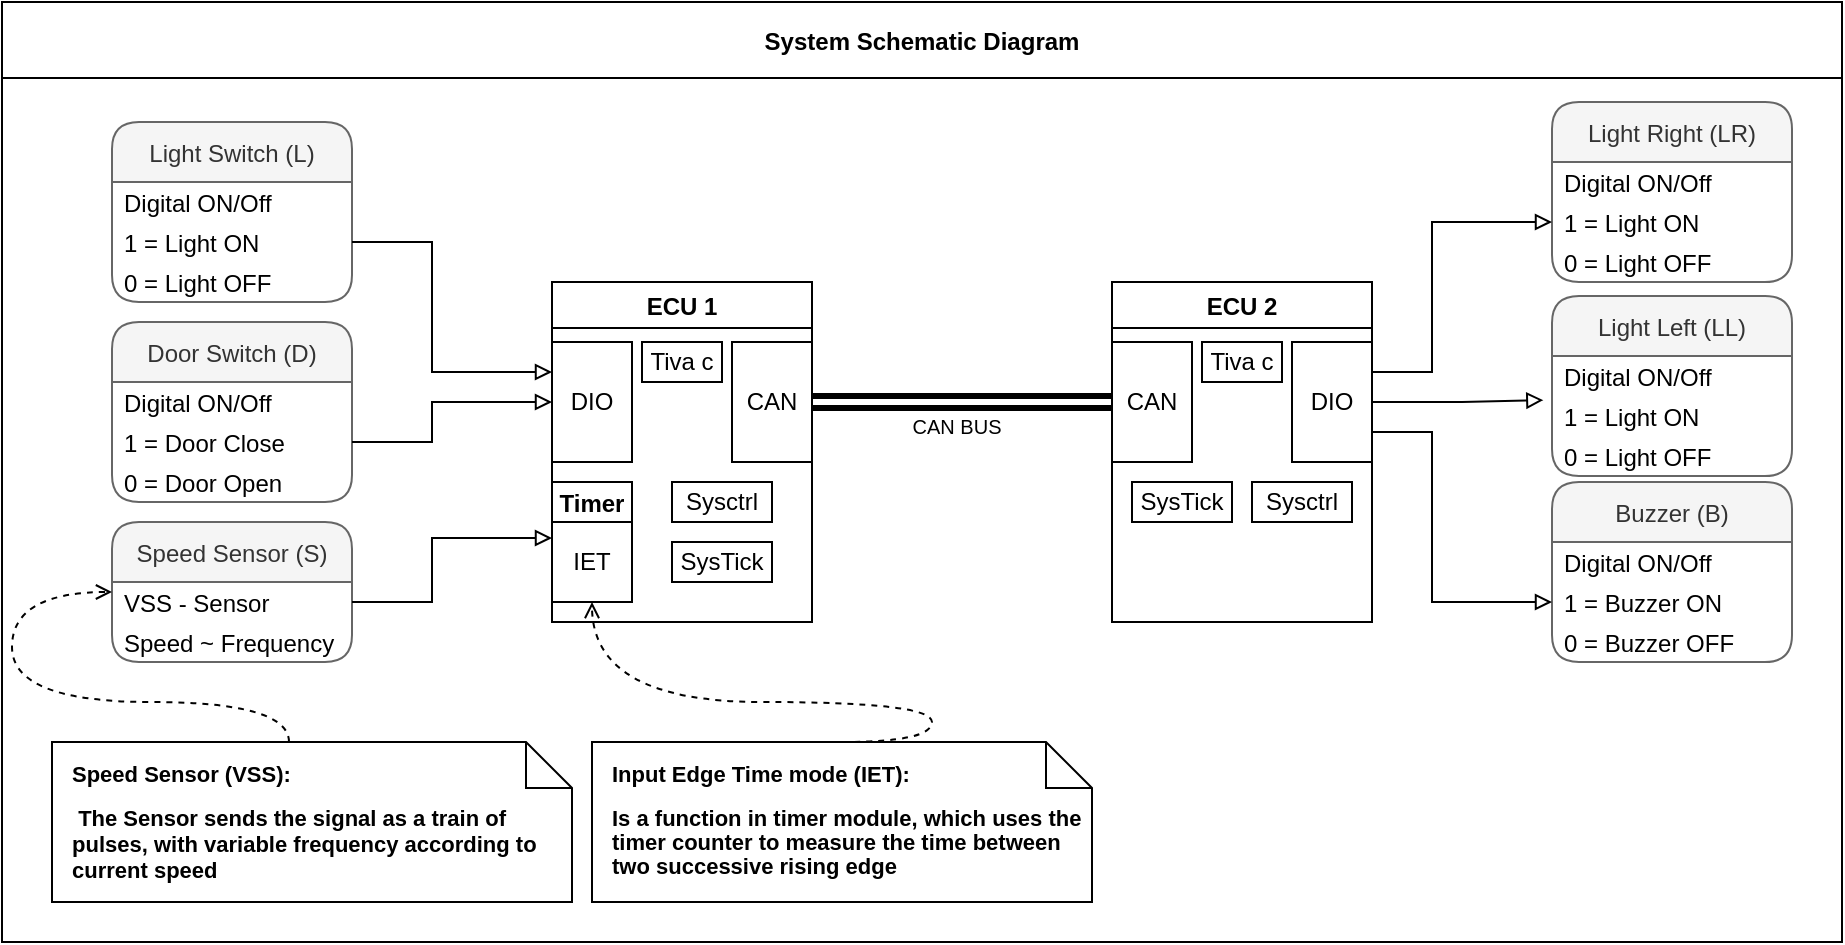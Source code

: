<mxfile version="20.5.1" type="google" pages="6"><diagram name="System_Diagram" id="90a13364-a465-7bf4-72fc-28e22215d7a0"><mxGraphModel grid="1" page="1" gridSize="10" guides="1" tooltips="1" connect="1" arrows="1" fold="1" pageScale="1.5" pageWidth="1169" pageHeight="826" background="none" math="0" shadow="0"><root><mxCell id="0" style=";html=1;"/><mxCell id="1" style=";html=1;" parent="0"/><mxCell id="ZNWrGHPJ3zRYy6MAshV5-1" value="System Schematic Diagram" style="swimlane;noLabel=0;connectable=0;allowArrows=1;container=1;collapsible=0;expand=0;autosize=1;deletable=0;startSize=38;" vertex="1" parent="1"><mxGeometry x="10" y="30" width="920" height="470" as="geometry"/></mxCell><mxCell id="A8w7WG_rjHKrOvw02FkJ-2" value="ECU 1" style="swimlane;startSize=23;expand=0;container=1;collapsible=0;" vertex="1" parent="ZNWrGHPJ3zRYy6MAshV5-1"><mxGeometry x="275" y="140" width="130" height="170" as="geometry"><mxRectangle x="660" y="310" width="80" height="30" as="alternateBounds"/></mxGeometry></mxCell><mxCell id="A8w7WG_rjHKrOvw02FkJ-3" value="DIO" style="rounded=0;whiteSpace=wrap;html=1;" vertex="1" parent="A8w7WG_rjHKrOvw02FkJ-2"><mxGeometry y="30" width="40" height="60" as="geometry"/></mxCell><mxCell id="A8w7WG_rjHKrOvw02FkJ-7" value="CAN" style="rounded=0;whiteSpace=wrap;html=1;" vertex="1" parent="A8w7WG_rjHKrOvw02FkJ-2"><mxGeometry x="90" y="30" width="40" height="60" as="geometry"/></mxCell><mxCell id="Fpfd3L6Ty4lBidbjEE7r-1" value="Tiva c" style="rounded=0;whiteSpace=wrap;html=1;" vertex="1" parent="A8w7WG_rjHKrOvw02FkJ-2"><mxGeometry x="45" y="30" width="40" height="20" as="geometry"/></mxCell><mxCell id="Fpfd3L6Ty4lBidbjEE7r-4" value="Timer" style="swimlane;startSize=20;collapsible=0;container=1;portConstraintRotation=0;" vertex="1" parent="A8w7WG_rjHKrOvw02FkJ-2"><mxGeometry y="100" width="40" height="60" as="geometry"/></mxCell><mxCell id="A8w7WG_rjHKrOvw02FkJ-4" value="IET" style="rounded=0;whiteSpace=wrap;html=1;" vertex="1" parent="Fpfd3L6Ty4lBidbjEE7r-4"><mxGeometry y="20" width="40" height="40" as="geometry"/></mxCell><mxCell id="Fpfd3L6Ty4lBidbjEE7r-7" value="Sysctrl" style="rounded=0;whiteSpace=wrap;html=1;" vertex="1" parent="A8w7WG_rjHKrOvw02FkJ-2"><mxGeometry x="60" y="100" width="50" height="20" as="geometry"/></mxCell><mxCell id="Fpfd3L6Ty4lBidbjEE7r-8" value="SysTick" style="rounded=0;whiteSpace=wrap;html=1;" vertex="1" parent="A8w7WG_rjHKrOvw02FkJ-2"><mxGeometry x="60" y="130" width="50" height="20" as="geometry"/></mxCell><mxCell id="A8w7WG_rjHKrOvw02FkJ-10" value="Door Switch (D)" style="swimlane;fontStyle=0;childLayout=stackLayout;horizontal=1;startSize=30;horizontalStack=0;resizeParent=1;resizeParentMax=0;resizeLast=0;collapsible=0;marginBottom=0;fillColor=#f5f5f5;strokeColor=#666666;fontColor=#333333;gradientColor=none;swimlaneLine=1;glass=0;rounded=1;shadow=0;sketch=0;noLabel=0;perimeter=rectanglePerimeter;" vertex="1" parent="ZNWrGHPJ3zRYy6MAshV5-1"><mxGeometry x="55" y="160" width="120" height="90" as="geometry"><mxRectangle x="410" y="360" width="140" height="30" as="alternateBounds"/></mxGeometry></mxCell><mxCell id="A8w7WG_rjHKrOvw02FkJ-11" value="Digital ON/Off" style="text;strokeColor=none;fillColor=none;align=left;verticalAlign=middle;spacingLeft=4;spacingRight=4;overflow=hidden;points=[[0,0.5],[1,0.5]];portConstraint=eastwest;rotatable=0;" vertex="1" parent="A8w7WG_rjHKrOvw02FkJ-10"><mxGeometry y="30" width="120" height="20" as="geometry"/></mxCell><mxCell id="A8w7WG_rjHKrOvw02FkJ-12" value="1 = Door Close" style="text;strokeColor=none;fillColor=none;align=left;verticalAlign=middle;spacingLeft=4;spacingRight=4;overflow=hidden;points=[[0,0.5],[1,0.5]];portConstraint=eastwest;rotatable=0;" vertex="1" parent="A8w7WG_rjHKrOvw02FkJ-10"><mxGeometry y="50" width="120" height="20" as="geometry"/></mxCell><mxCell id="A8w7WG_rjHKrOvw02FkJ-13" value="0 = Door Open" style="text;strokeColor=none;fillColor=none;align=left;verticalAlign=middle;spacingLeft=4;spacingRight=4;overflow=hidden;points=[[0,0.5],[1,0.5]];portConstraint=eastwest;rotatable=0;" vertex="1" parent="A8w7WG_rjHKrOvw02FkJ-10"><mxGeometry y="70" width="120" height="20" as="geometry"/></mxCell><mxCell id="A8w7WG_rjHKrOvw02FkJ-17" value="Light Switch (L)" style="swimlane;fontStyle=0;childLayout=stackLayout;horizontal=1;startSize=30;horizontalStack=0;resizeParent=1;resizeParentMax=0;resizeLast=0;collapsible=0;marginBottom=0;fillColor=#f5f5f5;strokeColor=#666666;fontColor=#333333;gradientColor=none;swimlaneLine=1;glass=0;rounded=1;shadow=0;sketch=0;noLabel=0;perimeter=rectanglePerimeter;" vertex="1" parent="ZNWrGHPJ3zRYy6MAshV5-1"><mxGeometry x="55" y="60" width="120" height="90" as="geometry"><mxRectangle x="410" y="360" width="140" height="30" as="alternateBounds"/></mxGeometry></mxCell><mxCell id="A8w7WG_rjHKrOvw02FkJ-18" value="Digital ON/Off" style="text;strokeColor=none;fillColor=none;align=left;verticalAlign=middle;spacingLeft=4;spacingRight=4;overflow=hidden;points=[[0,0.5],[1,0.5]];portConstraint=eastwest;rotatable=0;" vertex="1" parent="A8w7WG_rjHKrOvw02FkJ-17"><mxGeometry y="30" width="120" height="20" as="geometry"/></mxCell><mxCell id="A8w7WG_rjHKrOvw02FkJ-19" value="1 = Light ON" style="text;strokeColor=none;fillColor=none;align=left;verticalAlign=middle;spacingLeft=4;spacingRight=4;overflow=hidden;points=[[0,0.5],[1,0.5]];portConstraint=eastwest;rotatable=0;" vertex="1" parent="A8w7WG_rjHKrOvw02FkJ-17"><mxGeometry y="50" width="120" height="20" as="geometry"/></mxCell><mxCell id="A8w7WG_rjHKrOvw02FkJ-20" value="0 = Light OFF" style="text;strokeColor=none;fillColor=none;align=left;verticalAlign=middle;spacingLeft=4;spacingRight=4;overflow=hidden;points=[[0,0.5],[1,0.5]];portConstraint=eastwest;rotatable=0;" vertex="1" parent="A8w7WG_rjHKrOvw02FkJ-17"><mxGeometry y="70" width="120" height="20" as="geometry"/></mxCell><mxCell id="A8w7WG_rjHKrOvw02FkJ-21" value="" style="edgeStyle=orthogonalEdgeStyle;rounded=0;orthogonalLoop=1;jettySize=auto;html=1;exitX=1;exitY=0.5;exitDx=0;exitDy=0;entryX=0;entryY=0.25;entryDx=0;entryDy=0;fontSize=7;verticalAlign=middle;endArrow=block;endFill=0;" edge="1" parent="ZNWrGHPJ3zRYy6MAshV5-1" source="A8w7WG_rjHKrOvw02FkJ-19" target="A8w7WG_rjHKrOvw02FkJ-3"><mxGeometry x="0.46" relative="1" as="geometry"><Array as="points"><mxPoint x="215" y="120"/><mxPoint x="215" y="185"/></Array><mxPoint as="offset"/></mxGeometry></mxCell><mxCell id="A8w7WG_rjHKrOvw02FkJ-24" value="Speed Sensor (S)" style="swimlane;fontStyle=0;childLayout=stackLayout;horizontal=1;startSize=30;horizontalStack=0;resizeParent=1;resizeParentMax=0;resizeLast=0;collapsible=0;marginBottom=0;fillColor=#f5f5f5;strokeColor=#666666;fontColor=#333333;gradientColor=none;swimlaneLine=1;glass=0;rounded=1;shadow=0;sketch=0;noLabel=0;perimeter=rectanglePerimeter;" vertex="1" parent="ZNWrGHPJ3zRYy6MAshV5-1"><mxGeometry x="55" y="260" width="120" height="70" as="geometry"><mxRectangle x="410" y="360" width="140" height="30" as="alternateBounds"/></mxGeometry></mxCell><mxCell id="A8w7WG_rjHKrOvw02FkJ-25" value="VSS - Sensor" style="text;strokeColor=none;fillColor=none;align=left;verticalAlign=middle;spacingLeft=4;spacingRight=4;overflow=hidden;points=[[0,0.5],[1,0.5]];portConstraint=eastwest;rotatable=0;" vertex="1" parent="A8w7WG_rjHKrOvw02FkJ-24"><mxGeometry y="30" width="120" height="20" as="geometry"/></mxCell><mxCell id="A8w7WG_rjHKrOvw02FkJ-26" value="Speed ~ Frequency" style="text;strokeColor=none;fillColor=none;align=left;verticalAlign=middle;spacingLeft=4;spacingRight=4;overflow=hidden;points=[[0,0.5],[1,0.5]];portConstraint=eastwest;rotatable=0;" vertex="1" parent="A8w7WG_rjHKrOvw02FkJ-24"><mxGeometry y="50" width="120" height="20" as="geometry"/></mxCell><mxCell id="A8w7WG_rjHKrOvw02FkJ-33" value="ECU 2" style="swimlane;startSize=23;expand=0;container=1;collapsible=0;" vertex="1" parent="ZNWrGHPJ3zRYy6MAshV5-1"><mxGeometry x="555" y="140" width="130" height="170" as="geometry"><mxRectangle x="660" y="310" width="80" height="30" as="alternateBounds"/></mxGeometry></mxCell><mxCell id="A8w7WG_rjHKrOvw02FkJ-38" style="edgeStyle=orthogonalEdgeStyle;rounded=0;orthogonalLoop=1;jettySize=auto;html=1;exitX=0.5;exitY=1;exitDx=0;exitDy=0;" edge="1" parent="A8w7WG_rjHKrOvw02FkJ-33"><mxGeometry relative="1" as="geometry"><mxPoint x="35" y="150" as="sourcePoint"/><mxPoint x="35" y="150" as="targetPoint"/></mxGeometry></mxCell><mxCell id="A8w7WG_rjHKrOvw02FkJ-39" value="CAN" style="rounded=0;whiteSpace=wrap;html=1;" vertex="1" parent="A8w7WG_rjHKrOvw02FkJ-33"><mxGeometry y="30" width="40" height="60" as="geometry"/></mxCell><mxCell id="A8w7WG_rjHKrOvw02FkJ-34" value="DIO" style="rounded=0;whiteSpace=wrap;html=1;" vertex="1" parent="A8w7WG_rjHKrOvw02FkJ-33"><mxGeometry x="90" y="30" width="40" height="60" as="geometry"/></mxCell><mxCell id="Fpfd3L6Ty4lBidbjEE7r-9" value="Tiva c" style="rounded=0;whiteSpace=wrap;html=1;" vertex="1" parent="A8w7WG_rjHKrOvw02FkJ-33"><mxGeometry x="45" y="30" width="40" height="20" as="geometry"/></mxCell><mxCell id="Fpfd3L6Ty4lBidbjEE7r-11" value="Sysctrl" style="rounded=0;whiteSpace=wrap;html=1;" vertex="1" parent="A8w7WG_rjHKrOvw02FkJ-33"><mxGeometry x="70" y="100" width="50" height="20" as="geometry"/></mxCell><mxCell id="Fpfd3L6Ty4lBidbjEE7r-12" value="SysTick" style="rounded=0;whiteSpace=wrap;html=1;" vertex="1" parent="A8w7WG_rjHKrOvw02FkJ-33"><mxGeometry x="10" y="100" width="50" height="20" as="geometry"/></mxCell><mxCell id="A8w7WG_rjHKrOvw02FkJ-40" value="CAN BUS" style="edgeStyle=orthogonalEdgeStyle;rounded=0;orthogonalLoop=1;jettySize=auto;html=1;fontSize=10;endArrow=block;endFill=0;shape=link;strokeWidth=3;verticalAlign=top;exitX=1;exitY=0.5;exitDx=0;exitDy=0;entryX=0;entryY=0.5;entryDx=0;entryDy=0;" edge="1" parent="ZNWrGHPJ3zRYy6MAshV5-1" source="A8w7WG_rjHKrOvw02FkJ-7" target="A8w7WG_rjHKrOvw02FkJ-39"><mxGeometry x="-0.048" relative="1" as="geometry"><mxPoint x="425" y="200" as="sourcePoint"/><mxPoint x="595" y="200" as="targetPoint"/><mxPoint as="offset"/></mxGeometry></mxCell><mxCell id="A8w7WG_rjHKrOvw02FkJ-43" value="Light Right (LR)" style="swimlane;fontStyle=0;childLayout=stackLayout;horizontal=1;startSize=30;horizontalStack=0;resizeParent=1;resizeParentMax=0;resizeLast=0;collapsible=0;marginBottom=0;fillColor=#f5f5f5;strokeColor=#666666;fontColor=#333333;gradientColor=none;swimlaneLine=1;glass=0;rounded=1;shadow=0;sketch=0;noLabel=0;perimeter=rectanglePerimeter;" vertex="1" parent="ZNWrGHPJ3zRYy6MAshV5-1"><mxGeometry x="775" y="50" width="120" height="90" as="geometry"><mxRectangle x="410" y="360" width="140" height="30" as="alternateBounds"/></mxGeometry></mxCell><mxCell id="A8w7WG_rjHKrOvw02FkJ-44" value="Digital ON/Off" style="text;strokeColor=none;fillColor=none;align=left;verticalAlign=middle;spacingLeft=4;spacingRight=4;overflow=hidden;points=[[0,0.5],[1,0.5]];portConstraint=eastwest;rotatable=0;" vertex="1" parent="A8w7WG_rjHKrOvw02FkJ-43"><mxGeometry y="30" width="120" height="20" as="geometry"/></mxCell><mxCell id="A8w7WG_rjHKrOvw02FkJ-45" value="1 = Light ON" style="text;strokeColor=none;fillColor=none;align=left;verticalAlign=middle;spacingLeft=4;spacingRight=4;overflow=hidden;points=[[0,0.5],[1,0.5]];portConstraint=eastwest;rotatable=0;" vertex="1" parent="A8w7WG_rjHKrOvw02FkJ-43"><mxGeometry y="50" width="120" height="20" as="geometry"/></mxCell><mxCell id="A8w7WG_rjHKrOvw02FkJ-46" value="0 = Light OFF" style="text;strokeColor=none;fillColor=none;align=left;verticalAlign=middle;spacingLeft=4;spacingRight=4;overflow=hidden;points=[[0,0.5],[1,0.5]];portConstraint=eastwest;rotatable=0;" vertex="1" parent="A8w7WG_rjHKrOvw02FkJ-43"><mxGeometry y="70" width="120" height="20" as="geometry"/></mxCell><mxCell id="A8w7WG_rjHKrOvw02FkJ-47" value="Light Left (LL)" style="swimlane;fontStyle=0;childLayout=stackLayout;horizontal=1;startSize=30;horizontalStack=0;resizeParent=1;resizeParentMax=0;resizeLast=0;collapsible=0;marginBottom=0;fillColor=#f5f5f5;strokeColor=#666666;fontColor=#333333;gradientColor=none;swimlaneLine=1;glass=0;rounded=1;shadow=0;sketch=0;noLabel=0;perimeter=rectanglePerimeter;" vertex="1" parent="ZNWrGHPJ3zRYy6MAshV5-1"><mxGeometry x="775" y="147" width="120" height="90" as="geometry"><mxRectangle x="410" y="360" width="140" height="30" as="alternateBounds"/></mxGeometry></mxCell><mxCell id="A8w7WG_rjHKrOvw02FkJ-48" value="Digital ON/Off" style="text;strokeColor=none;fillColor=none;align=left;verticalAlign=middle;spacingLeft=4;spacingRight=4;overflow=hidden;points=[[0,0.5],[1,0.5]];portConstraint=eastwest;rotatable=0;" vertex="1" parent="A8w7WG_rjHKrOvw02FkJ-47"><mxGeometry y="30" width="120" height="20" as="geometry"/></mxCell><mxCell id="A8w7WG_rjHKrOvw02FkJ-49" value="1 = Light ON" style="text;strokeColor=none;fillColor=none;align=left;verticalAlign=middle;spacingLeft=4;spacingRight=4;overflow=hidden;points=[[0,0.5],[1,0.5]];portConstraint=eastwest;rotatable=0;" vertex="1" parent="A8w7WG_rjHKrOvw02FkJ-47"><mxGeometry y="50" width="120" height="20" as="geometry"/></mxCell><mxCell id="A8w7WG_rjHKrOvw02FkJ-50" value="0 = Light OFF" style="text;strokeColor=none;fillColor=none;align=left;verticalAlign=middle;spacingLeft=4;spacingRight=4;overflow=hidden;points=[[0,0.5],[1,0.5]];portConstraint=eastwest;rotatable=0;" vertex="1" parent="A8w7WG_rjHKrOvw02FkJ-47"><mxGeometry y="70" width="120" height="20" as="geometry"/></mxCell><mxCell id="A8w7WG_rjHKrOvw02FkJ-51" value="Buzzer (B)" style="swimlane;fontStyle=0;childLayout=stackLayout;horizontal=1;startSize=30;horizontalStack=0;resizeParent=1;resizeParentMax=0;resizeLast=0;collapsible=0;marginBottom=0;fillColor=#f5f5f5;strokeColor=#666666;fontColor=#333333;gradientColor=none;swimlaneLine=1;glass=0;rounded=1;shadow=0;sketch=0;noLabel=0;perimeter=rectanglePerimeter;" vertex="1" parent="ZNWrGHPJ3zRYy6MAshV5-1"><mxGeometry x="775" y="240" width="120" height="90" as="geometry"><mxRectangle x="410" y="360" width="140" height="30" as="alternateBounds"/></mxGeometry></mxCell><mxCell id="A8w7WG_rjHKrOvw02FkJ-52" value="Digital ON/Off" style="text;strokeColor=none;fillColor=none;align=left;verticalAlign=middle;spacingLeft=4;spacingRight=4;overflow=hidden;points=[[0,0.5],[1,0.5]];portConstraint=eastwest;rotatable=0;" vertex="1" parent="A8w7WG_rjHKrOvw02FkJ-51"><mxGeometry y="30" width="120" height="20" as="geometry"/></mxCell><mxCell id="A8w7WG_rjHKrOvw02FkJ-53" value="1 = Buzzer ON" style="text;strokeColor=none;fillColor=none;align=left;verticalAlign=middle;spacingLeft=4;spacingRight=4;overflow=hidden;points=[[0,0.5],[1,0.5]];portConstraint=eastwest;rotatable=0;" vertex="1" parent="A8w7WG_rjHKrOvw02FkJ-51"><mxGeometry y="50" width="120" height="20" as="geometry"/></mxCell><mxCell id="A8w7WG_rjHKrOvw02FkJ-54" value="0 = Buzzer OFF" style="text;strokeColor=none;fillColor=none;align=left;verticalAlign=middle;spacingLeft=4;spacingRight=4;overflow=hidden;points=[[0,0.5],[1,0.5]];portConstraint=eastwest;rotatable=0;" vertex="1" parent="A8w7WG_rjHKrOvw02FkJ-51"><mxGeometry y="70" width="120" height="20" as="geometry"/></mxCell><mxCell id="A8w7WG_rjHKrOvw02FkJ-55" style="edgeStyle=orthogonalEdgeStyle;rounded=0;orthogonalLoop=1;jettySize=auto;html=1;exitX=1;exitY=0.25;exitDx=0;exitDy=0;entryX=0;entryY=0.5;entryDx=0;entryDy=0;strokeWidth=1;fontSize=10;endArrow=block;endFill=0;" edge="1" parent="ZNWrGHPJ3zRYy6MAshV5-1" source="A8w7WG_rjHKrOvw02FkJ-34" target="A8w7WG_rjHKrOvw02FkJ-45"><mxGeometry relative="1" as="geometry"><Array as="points"><mxPoint x="715" y="185"/><mxPoint x="715" y="110"/></Array></mxGeometry></mxCell><mxCell id="A8w7WG_rjHKrOvw02FkJ-56" style="edgeStyle=orthogonalEdgeStyle;rounded=0;orthogonalLoop=1;jettySize=auto;html=1;exitX=1;exitY=0.5;exitDx=0;exitDy=0;entryX=-0.036;entryY=0.104;entryDx=0;entryDy=0;entryPerimeter=0;strokeWidth=1;fontSize=10;endArrow=block;endFill=0;" edge="1" parent="ZNWrGHPJ3zRYy6MAshV5-1" source="A8w7WG_rjHKrOvw02FkJ-34" target="A8w7WG_rjHKrOvw02FkJ-49"><mxGeometry relative="1" as="geometry"/></mxCell><mxCell id="A8w7WG_rjHKrOvw02FkJ-57" style="edgeStyle=orthogonalEdgeStyle;rounded=0;orthogonalLoop=1;jettySize=auto;html=1;exitX=1;exitY=0.75;exitDx=0;exitDy=0;entryX=0;entryY=0.5;entryDx=0;entryDy=0;strokeWidth=1;fontSize=10;endArrow=block;endFill=0;" edge="1" parent="ZNWrGHPJ3zRYy6MAshV5-1" source="A8w7WG_rjHKrOvw02FkJ-34" target="A8w7WG_rjHKrOvw02FkJ-53"><mxGeometry relative="1" as="geometry"><Array as="points"><mxPoint x="715" y="215"/><mxPoint x="715" y="300"/></Array></mxGeometry></mxCell><mxCell id="A8w7WG_rjHKrOvw02FkJ-58" style="edgeStyle=orthogonalEdgeStyle;rounded=0;orthogonalLoop=1;jettySize=auto;html=1;exitX=1;exitY=0.5;exitDx=0;exitDy=0;entryX=0;entryY=0.5;entryDx=0;entryDy=0;strokeWidth=1;fontSize=10;endArrow=block;endFill=0;" edge="1" parent="ZNWrGHPJ3zRYy6MAshV5-1" source="A8w7WG_rjHKrOvw02FkJ-12" target="A8w7WG_rjHKrOvw02FkJ-3"><mxGeometry relative="1" as="geometry"><Array as="points"><mxPoint x="215" y="220"/><mxPoint x="215" y="200"/></Array></mxGeometry></mxCell><mxCell id="A8w7WG_rjHKrOvw02FkJ-59" style="edgeStyle=orthogonalEdgeStyle;rounded=0;orthogonalLoop=1;jettySize=auto;html=1;exitX=1;exitY=0.5;exitDx=0;exitDy=0;strokeWidth=1;fontSize=10;endArrow=block;endFill=0;" edge="1" parent="ZNWrGHPJ3zRYy6MAshV5-1" source="A8w7WG_rjHKrOvw02FkJ-25"><mxGeometry relative="1" as="geometry"><Array as="points"><mxPoint x="215" y="300"/><mxPoint x="215" y="268"/></Array><mxPoint x="275" y="268" as="targetPoint"/></mxGeometry></mxCell><mxCell id="A8w7WG_rjHKrOvw02FkJ-72" style="edgeStyle=orthogonalEdgeStyle;curved=1;rounded=0;orthogonalLoop=1;jettySize=auto;html=1;exitX=0;exitY=0;exitDx=118.5;exitDy=0;exitPerimeter=0;entryX=0;entryY=0.5;entryDx=0;entryDy=0;strokeWidth=1;fontSize=11;endArrow=open;endFill=0;dashed=1;" edge="1" parent="ZNWrGHPJ3zRYy6MAshV5-1" source="A8w7WG_rjHKrOvw02FkJ-67" target="A8w7WG_rjHKrOvw02FkJ-24"><mxGeometry relative="1" as="geometry"/></mxCell><mxCell id="A8w7WG_rjHKrOvw02FkJ-67" value="&lt;p style=&quot;margin: 10px 0px 0px 10px; text-align: left; line-height: 1.1; font-size: 11px;&quot;&gt;&lt;b style=&quot;font-size: 11px;&quot;&gt;Speed Sensor (VSS):&lt;/b&gt;&lt;/p&gt;&lt;p style=&quot;margin: 10px 0px 0px 10px; text-align: left; font-size: 11px;&quot;&gt;&lt;b style=&quot;font-size: 11px;&quot;&gt;&amp;nbsp;&lt;/b&gt;&lt;b style=&quot;font-size: 11px;&quot;&gt;The Sensor sends the signal as a train of pulses,&amp;nbsp;&lt;/b&gt;&lt;b style=&quot;font-size: 11px;&quot;&gt;with variable frequency according to current speed&lt;/b&gt;&lt;/p&gt;" style="shape=note;size=23;spacingLeft=3;html=1;overflow=fill;rounded=1;shadow=0;glass=0;sketch=0;fontSize=11;gradientColor=none;verticalAlign=middle;labelPosition=center;verticalLabelPosition=middle;align=center;labelBackgroundColor=none;labelBorderColor=none;spacing=-2;whiteSpace=wrap;" vertex="1" parent="ZNWrGHPJ3zRYy6MAshV5-1"><mxGeometry x="25" y="370" width="260" height="80" as="geometry"/></mxCell><mxCell id="Fpfd3L6Ty4lBidbjEE7r-3" style="edgeStyle=orthogonalEdgeStyle;rounded=0;orthogonalLoop=1;jettySize=auto;html=1;exitX=0.5;exitY=0;exitDx=0;exitDy=0;exitPerimeter=0;dashed=1;endArrow=open;endFill=0;curved=1;entryX=0.5;entryY=1;entryDx=0;entryDy=0;" edge="1" parent="ZNWrGHPJ3zRYy6MAshV5-1" source="Fpfd3L6Ty4lBidbjEE7r-2" target="Fpfd3L6Ty4lBidbjEE7r-4"><mxGeometry relative="1" as="geometry"><mxPoint x="255" y="340" as="targetPoint"/><Array as="points"><mxPoint x="465" y="370"/><mxPoint x="465" y="350"/><mxPoint x="295" y="350"/></Array></mxGeometry></mxCell><mxCell id="Fpfd3L6Ty4lBidbjEE7r-2" value="&lt;p style=&quot;margin: 10px 0px 0px 10px; text-align: left; line-height: 1.1; font-size: 11px;&quot;&gt;&lt;b&gt;Input Edge Time mode (IET):&lt;/b&gt;&lt;/p&gt;&lt;p style=&quot;margin: 10px 0px 0px 10px; text-align: left; line-height: 1.1;&quot;&gt;&lt;b style=&quot;font-size: 11px;&quot;&gt;Is a function in timer module, which uses the timer counter to measure the time between two &lt;/b&gt;&lt;b&gt;successive&lt;/b&gt;&lt;b style=&quot;font-size: 11px;&quot;&gt;&amp;nbsp;rising edge&lt;/b&gt;&lt;/p&gt;" style="shape=note;size=23;spacingLeft=3;html=1;overflow=fill;rounded=1;shadow=0;glass=0;sketch=0;fontSize=11;gradientColor=none;verticalAlign=middle;labelPosition=center;verticalLabelPosition=middle;align=center;labelBackgroundColor=none;labelBorderColor=none;spacing=-2;whiteSpace=wrap;" vertex="1" parent="ZNWrGHPJ3zRYy6MAshV5-1"><mxGeometry x="295" y="370" width="250" height="80" as="geometry"/></mxCell></root></mxGraphModel></diagram><diagram id="8CifrJ-rbBCg5n30k8oZ" name="ECU 1 Layered Arch"><mxGraphModel grid="1" page="1" gridSize="10" guides="1" tooltips="1" connect="1" arrows="1" fold="1" pageScale="1" pageWidth="850" pageHeight="1100" math="0" shadow="0"><root><mxCell id="0"/><mxCell id="1" parent="0"/><mxCell id="WoBxk1IWm3NX0xaHKuoQ-33" value="" style="rounded=1;whiteSpace=wrap;html=1;shadow=0;strokeColor=#000000;strokeWidth=0;fillColor=#D62BD6;" vertex="1" parent="1"><mxGeometry x="200" y="260" width="500" height="60" as="geometry"/></mxCell><mxCell id="WoBxk1IWm3NX0xaHKuoQ-34" value="" style="group" connectable="0" vertex="1" parent="1"><mxGeometry x="75" y="28" width="256" height="299" as="geometry"/></mxCell><mxCell id="WoBxk1IWm3NX0xaHKuoQ-14" value="" style="rounded=1;whiteSpace=wrap;html=1;fillColor=#2424FF;container=1;strokeColor=#3333FF;collapsible=0;" vertex="1" parent="WoBxk1IWm3NX0xaHKuoQ-34"><mxGeometry x="110" y="82.48" width="130" height="67.52" as="geometry"/></mxCell><mxCell id="Cly-kPPVg5lg6ybZ5XiP-1" value="Comm. Mngr." style="rounded=1;whiteSpace=wrap;html=1;shadow=0;strokeWidth=0;fillColor=#E1D5E7;" vertex="1" parent="WoBxk1IWm3NX0xaHKuoQ-14"><mxGeometry x="27.5" y="18.644" width="75" height="30.233" as="geometry"/></mxCell><mxCell id="WoBxk1IWm3NX0xaHKuoQ-15" value="" style="rounded=1;whiteSpace=wrap;html=1;fillColor=#2424FF;strokeColor=#3333FF;" vertex="1" parent="WoBxk1IWm3NX0xaHKuoQ-34"><mxGeometry width="120" height="299" as="geometry"/></mxCell><mxCell id="eCY-jCSCKSc0cC5Uzfkv-7" value="Service" style="rounded=1;whiteSpace=wrap;html=1;shadow=0;strokeWidth=0;fillColor=#808080;" vertex="1" parent="WoBxk1IWm3NX0xaHKuoQ-34"><mxGeometry y="278.379" width="60" height="20.621" as="geometry"/></mxCell><mxCell id="Cly-kPPVg5lg6ybZ5XiP-3" value="RTOS" style="rounded=1;whiteSpace=wrap;html=1;shadow=0;strokeWidth=0;fillColor=#E1D5E7;" vertex="1" parent="WoBxk1IWm3NX0xaHKuoQ-34"><mxGeometry x="30" y="39.179" width="60" height="197.959" as="geometry"/></mxCell><mxCell id="WoBxk1IWm3NX0xaHKuoQ-37" value="" style="rounded=1;whiteSpace=wrap;html=1;shadow=0;strokeColor=#000000;strokeWidth=0;fillColor=#93D154;container=1;collapsible=0;" vertex="1" parent="1"><mxGeometry x="201" y="32" width="499" height="73" as="geometry"/></mxCell><mxCell id="Cly-kPPVg5lg6ybZ5XiP-19" value="Bus Sender" style="rounded=1;whiteSpace=wrap;html=1;shadow=0;strokeWidth=0;fillColor=#E6FFCC;" vertex="1" parent="WoBxk1IWm3NX0xaHKuoQ-37"><mxGeometry x="20" y="17.25" width="118" height="30.75" as="geometry"/></mxCell><mxCell id="Cly-kPPVg5lg6ybZ5XiP-21" value="Speed Monitor" style="rounded=1;whiteSpace=wrap;html=1;shadow=0;strokeWidth=0;fillColor=#E6FFCC;" vertex="1" parent="WoBxk1IWm3NX0xaHKuoQ-37"><mxGeometry x="147" y="17.25" width="110" height="30.75" as="geometry"/></mxCell><mxCell id="Cly-kPPVg5lg6ybZ5XiP-22" value="Light Monitor" style="rounded=1;whiteSpace=wrap;html=1;shadow=0;strokeWidth=0;fillColor=#E6FFCC;" vertex="1" parent="WoBxk1IWm3NX0xaHKuoQ-37"><mxGeometry x="263" y="17.25" width="110" height="30.75" as="geometry"/></mxCell><mxCell id="Cly-kPPVg5lg6ybZ5XiP-23" value="Door Monitor" style="rounded=1;whiteSpace=wrap;html=1;shadow=0;strokeWidth=0;fillColor=#E6FFCC;" vertex="1" parent="WoBxk1IWm3NX0xaHKuoQ-37"><mxGeometry x="379" y="17.25" width="110" height="30.75" as="geometry"/></mxCell><mxCell id="WoBxk1IWm3NX0xaHKuoQ-48" value="MCAL" style="rounded=1;whiteSpace=wrap;html=1;shadow=0;strokeWidth=0;fillColor=#999999;" vertex="1" parent="1"><mxGeometry x="200" y="300" width="60" height="20" as="geometry"/></mxCell><mxCell id="WoBxk1IWm3NX0xaHKuoQ-49" value="" style="group" connectable="0" vertex="1" parent="1"><mxGeometry x="202" y="110" width="500" height="145" as="geometry"/></mxCell><mxCell id="WoBxk1IWm3NX0xaHKuoQ-35" value="" style="rounded=1;whiteSpace=wrap;html=1;shadow=0;strokeColor=#7EA6E0;strokeWidth=0;fillColor=#7EA6E0;" vertex="1" parent="WoBxk1IWm3NX0xaHKuoQ-49"><mxGeometry y="72" width="500" height="73" as="geometry"/></mxCell><mxCell id="WoBxk1IWm3NX0xaHKuoQ-36" value="" style="rounded=1;whiteSpace=wrap;html=1;shadow=0;strokeColor=#7EA6E0;strokeWidth=0;fillColor=#7EA6E0;" vertex="1" parent="WoBxk1IWm3NX0xaHKuoQ-49"><mxGeometry x="116.858" width="383.142" height="90" as="geometry"/></mxCell><mxCell id="WoBxk1IWm3NX0xaHKuoQ-39" value="On-Board" style="rounded=1;whiteSpace=wrap;html=1;shadow=0;strokeWidth=0;fillColor=#808080;" vertex="1" parent="WoBxk1IWm3NX0xaHKuoQ-49"><mxGeometry x="1.916" y="123" width="57.471" height="20" as="geometry"/></mxCell><mxCell id="Cly-kPPVg5lg6ybZ5XiP-6" value="Comm. Handler" style="rounded=1;whiteSpace=wrap;html=1;shadow=0;strokeWidth=0;fillColor=#D5E8D4;" vertex="1" parent="WoBxk1IWm3NX0xaHKuoQ-49"><mxGeometry x="67.05" y="86.75" width="95.785" height="43.5" as="geometry"/></mxCell><mxCell id="Cly-kPPVg5lg6ybZ5XiP-8" value="Door Sensor" style="rounded=1;whiteSpace=wrap;html=1;shadow=0;strokeWidth=0;fillColor=#D5E8D4;" vertex="1" parent="WoBxk1IWm3NX0xaHKuoQ-49"><mxGeometry x="134.1" y="23.25" width="95.785" height="43.5" as="geometry"/></mxCell><mxCell id="Cly-kPPVg5lg6ybZ5XiP-9" value="Light Switch" style="rounded=1;whiteSpace=wrap;html=1;shadow=0;strokeWidth=0;fillColor=#D5E8D4;" vertex="1" parent="WoBxk1IWm3NX0xaHKuoQ-49"><mxGeometry x="249.042" y="23.25" width="95.785" height="43.5" as="geometry"/></mxCell><mxCell id="Cly-kPPVg5lg6ybZ5XiP-10" value="SysCTRL Interface" style="rounded=1;whiteSpace=wrap;html=1;shadow=0;strokeWidth=0;fillColor=#D5E8D4;" vertex="1" parent="WoBxk1IWm3NX0xaHKuoQ-49"><mxGeometry x="191.571" y="86.75" width="95.785" height="43.5" as="geometry"/></mxCell><mxCell id="Cly-kPPVg5lg6ybZ5XiP-11" value="Speed Sensor" style="rounded=1;whiteSpace=wrap;html=1;shadow=0;strokeWidth=0;fillColor=#D5E8D4;" vertex="1" parent="WoBxk1IWm3NX0xaHKuoQ-49"><mxGeometry x="363.985" y="23.25" width="95.785" height="43.5" as="geometry"/></mxCell><mxCell id="Cly-kPPVg5lg6ybZ5XiP-12" value="CAN Interface" style="rounded=1;whiteSpace=wrap;html=1;shadow=0;strokeWidth=0;fillColor=#D5E8D4;" vertex="1" parent="WoBxk1IWm3NX0xaHKuoQ-49"><mxGeometry x="316.092" y="86.75" width="95.785" height="43.5" as="geometry"/></mxCell><mxCell id="eCY-jCSCKSc0cC5Uzfkv-6" value="Application" style="rounded=1;whiteSpace=wrap;html=1;shadow=0;strokeWidth=0;fillColor=#808080;" vertex="1" parent="1"><mxGeometry x="201" y="85" width="60" height="20" as="geometry"/></mxCell><mxCell id="eCY-jCSCKSc0cC5Uzfkv-1" value="DIO" style="rounded=1;whiteSpace=wrap;html=1;shadow=0;strokeWidth=0;fillColor=#F8CECC;" vertex="1" parent="1"><mxGeometry x="270" y="275" width="62" height="30" as="geometry"/></mxCell><mxCell id="eCY-jCSCKSc0cC5Uzfkv-12" value="IET" style="rounded=1;whiteSpace=wrap;html=1;shadow=0;strokeWidth=0;fillColor=#F8CECC;" vertex="1" parent="1"><mxGeometry x="340" y="275" width="80" height="30" as="geometry"/></mxCell><mxCell id="dBCzgM60AYk6jEx6DZM9-2" value="CAN" style="rounded=1;whiteSpace=wrap;html=1;shadow=0;strokeWidth=0;fillColor=#F8CECC;" vertex="1" parent="1"><mxGeometry x="430" y="275" width="80" height="30" as="geometry"/></mxCell><mxCell id="dBCzgM60AYk6jEx6DZM9-3" value="SysTick" style="rounded=1;whiteSpace=wrap;html=1;shadow=0;strokeWidth=0;fillColor=#F8CECC;" vertex="1" parent="1"><mxGeometry x="520" y="275" width="80" height="30" as="geometry"/></mxCell><mxCell id="dBCzgM60AYk6jEx6DZM9-4" value="SysCTRL" style="rounded=1;whiteSpace=wrap;html=1;shadow=0;strokeWidth=0;fillColor=#F8CECC;" vertex="1" parent="1"><mxGeometry x="610" y="275" width="80" height="30" as="geometry"/></mxCell><mxCell id="Cly-kPPVg5lg6ybZ5XiP-24" value="" style="rounded=1;whiteSpace=wrap;html=1;shadow=0;strokeColor=#7EA6E0;strokeWidth=0;fillColor=#FFFF99;container=1;collapsible=0;" vertex="1" parent="1"><mxGeometry x="710" y="32" width="100" height="293" as="geometry"/></mxCell><mxCell id="Cly-kPPVg5lg6ybZ5XiP-25" value="Library" style="rounded=1;whiteSpace=wrap;html=1;shadow=0;strokeWidth=0;fillColor=#808080;" vertex="1" parent="Cly-kPPVg5lg6ybZ5XiP-24"><mxGeometry x="-0.004" y="273" width="57.471" height="20" as="geometry"/></mxCell><mxCell id="Cly-kPPVg5lg6ybZ5XiP-27" value="Std. &lt;br&gt;Types" style="rounded=1;whiteSpace=wrap;html=1;shadow=0;strokeWidth=0;fillColor=#FFFFCC;" vertex="1" parent="Cly-kPPVg5lg6ybZ5XiP-24"><mxGeometry x="10" y="18" width="80" height="82" as="geometry"/></mxCell><mxCell id="Cly-kPPVg5lg6ybZ5XiP-26" value="Common Macros" style="rounded=1;whiteSpace=wrap;html=1;shadow=0;strokeWidth=0;fillColor=#FFFFCC;" vertex="1" parent="Cly-kPPVg5lg6ybZ5XiP-24"><mxGeometry x="10" y="148" width="80" height="80" as="geometry"/></mxCell></root></mxGraphModel></diagram><diagram name="ECU 2 Layered Arch" id="5Nlv2CIkm-w-Ixw4tdCE"><mxGraphModel grid="1" page="1" gridSize="10" guides="1" tooltips="1" connect="1" arrows="1" fold="1" pageScale="1" pageWidth="850" pageHeight="1100" math="0" shadow="0"><root><mxCell id="7tgwti9Ro2vJkld2iCmb-0"/><mxCell id="7tgwti9Ro2vJkld2iCmb-1" parent="7tgwti9Ro2vJkld2iCmb-0"/><mxCell id="7tgwti9Ro2vJkld2iCmb-2" value="" style="rounded=1;whiteSpace=wrap;html=1;shadow=0;strokeColor=#000000;strokeWidth=0;fillColor=#FF33FF;" vertex="1" parent="7tgwti9Ro2vJkld2iCmb-1"><mxGeometry x="200" y="260" width="410" height="60" as="geometry"/></mxCell><mxCell id="7tgwti9Ro2vJkld2iCmb-3" value="" style="group" vertex="1" connectable="0" parent="7tgwti9Ro2vJkld2iCmb-1"><mxGeometry x="75" y="28" width="256" height="299" as="geometry"/></mxCell><mxCell id="7tgwti9Ro2vJkld2iCmb-4" value="" style="rounded=1;whiteSpace=wrap;html=1;fillColor=#2424FF;container=1;strokeColor=#3333FF;collapsible=0;" vertex="1" parent="7tgwti9Ro2vJkld2iCmb-3"><mxGeometry x="110" y="82.48" width="130" height="67.52" as="geometry"/></mxCell><mxCell id="7tgwti9Ro2vJkld2iCmb-5" value="Comm. Mngr." style="rounded=1;whiteSpace=wrap;html=1;shadow=0;strokeWidth=0;fillColor=#E1D5E7;" vertex="1" parent="7tgwti9Ro2vJkld2iCmb-4"><mxGeometry x="27.5" y="18.644" width="75" height="30.233" as="geometry"/></mxCell><mxCell id="7tgwti9Ro2vJkld2iCmb-6" value="" style="rounded=1;whiteSpace=wrap;html=1;fillColor=#2424FF;strokeColor=#3333FF;" vertex="1" parent="7tgwti9Ro2vJkld2iCmb-3"><mxGeometry width="120" height="299" as="geometry"/></mxCell><mxCell id="7tgwti9Ro2vJkld2iCmb-7" value="Service" style="rounded=1;whiteSpace=wrap;html=1;shadow=0;strokeWidth=0;fillColor=#808080;" vertex="1" parent="7tgwti9Ro2vJkld2iCmb-3"><mxGeometry y="278.379" width="60" height="20.621" as="geometry"/></mxCell><mxCell id="7tgwti9Ro2vJkld2iCmb-8" value="RTOS" style="rounded=1;whiteSpace=wrap;html=1;shadow=0;strokeWidth=0;fillColor=#E1D5E7;" vertex="1" parent="7tgwti9Ro2vJkld2iCmb-3"><mxGeometry x="30" y="39.179" width="60" height="197.959" as="geometry"/></mxCell><mxCell id="7tgwti9Ro2vJkld2iCmb-9" value="" style="rounded=1;whiteSpace=wrap;html=1;shadow=0;strokeColor=#000000;strokeWidth=0;fillColor=#B3FF66;container=1;collapsible=0;" vertex="1" parent="7tgwti9Ro2vJkld2iCmb-1"><mxGeometry x="201" y="32" width="409" height="73" as="geometry"/></mxCell><mxCell id="7tgwti9Ro2vJkld2iCmb-10" value="Bus Receiver" style="rounded=1;whiteSpace=wrap;html=1;shadow=0;strokeWidth=0;fillColor=#E6FFCC;" vertex="1" parent="7tgwti9Ro2vJkld2iCmb-9"><mxGeometry x="25.0" y="14" width="118" height="30.75" as="geometry"/></mxCell><mxCell id="7tgwti9Ro2vJkld2iCmb-11" value="Door Logic" style="rounded=1;whiteSpace=wrap;html=1;shadow=0;strokeWidth=0;fillColor=#E6FFCC;" vertex="1" parent="7tgwti9Ro2vJkld2iCmb-9"><mxGeometry x="159" y="14" width="110" height="30.75" as="geometry"/></mxCell><mxCell id="7tgwti9Ro2vJkld2iCmb-12" value="Light Logic" style="rounded=1;whiteSpace=wrap;html=1;shadow=0;strokeWidth=0;fillColor=#E6FFCC;" vertex="1" parent="7tgwti9Ro2vJkld2iCmb-9"><mxGeometry x="279" y="14" width="110" height="30.75" as="geometry"/></mxCell><mxCell id="7tgwti9Ro2vJkld2iCmb-14" value="MCAL" style="rounded=1;whiteSpace=wrap;html=1;shadow=0;strokeWidth=0;fillColor=#999999;" vertex="1" parent="7tgwti9Ro2vJkld2iCmb-1"><mxGeometry x="200" y="300" width="60" height="20" as="geometry"/></mxCell><mxCell id="7tgwti9Ro2vJkld2iCmb-15" value="" style="group" vertex="1" connectable="0" parent="7tgwti9Ro2vJkld2iCmb-1"><mxGeometry x="202" y="110" width="500" height="145" as="geometry"/></mxCell><mxCell id="7tgwti9Ro2vJkld2iCmb-16" value="" style="rounded=1;whiteSpace=wrap;html=1;shadow=0;strokeColor=#7EA6E0;strokeWidth=0;fillColor=#7EA6E0;" vertex="1" parent="7tgwti9Ro2vJkld2iCmb-15"><mxGeometry y="72" width="410" height="73" as="geometry"/></mxCell><mxCell id="7tgwti9Ro2vJkld2iCmb-17" value="" style="rounded=1;whiteSpace=wrap;html=1;shadow=0;strokeColor=#7EA6E0;strokeWidth=0;fillColor=#7EA6E0;" vertex="1" parent="7tgwti9Ro2vJkld2iCmb-15"><mxGeometry x="116.86" width="293.14" height="90" as="geometry"/></mxCell><mxCell id="7tgwti9Ro2vJkld2iCmb-18" value="On-Board" style="rounded=1;whiteSpace=wrap;html=1;shadow=0;strokeWidth=0;fillColor=#808080;" vertex="1" parent="7tgwti9Ro2vJkld2iCmb-15"><mxGeometry x="1.916" y="123" width="57.471" height="20" as="geometry"/></mxCell><mxCell id="7tgwti9Ro2vJkld2iCmb-19" value="Comm. Handler" style="rounded=1;whiteSpace=wrap;html=1;shadow=0;strokeWidth=0;fillColor=#D5E8D4;" vertex="1" parent="7tgwti9Ro2vJkld2iCmb-15"><mxGeometry x="67.05" y="86.75" width="95.785" height="43.5" as="geometry"/></mxCell><mxCell id="7tgwti9Ro2vJkld2iCmb-20" value="Buzzer" style="rounded=1;whiteSpace=wrap;html=1;shadow=0;strokeWidth=0;fillColor=#D5E8D4;" vertex="1" parent="7tgwti9Ro2vJkld2iCmb-15"><mxGeometry x="134.1" y="23.25" width="95.785" height="43.5" as="geometry"/></mxCell><mxCell id="7tgwti9Ro2vJkld2iCmb-21" value="Light&amp;nbsp;" style="rounded=1;whiteSpace=wrap;html=1;shadow=0;strokeWidth=0;fillColor=#D5E8D4;" vertex="1" parent="7tgwti9Ro2vJkld2iCmb-15"><mxGeometry x="249.042" y="23.25" width="95.785" height="43.5" as="geometry"/></mxCell><mxCell id="7tgwti9Ro2vJkld2iCmb-22" value="SysCTRL Interface" style="rounded=1;whiteSpace=wrap;html=1;shadow=0;strokeWidth=0;fillColor=#D5E8D4;" vertex="1" parent="7tgwti9Ro2vJkld2iCmb-15"><mxGeometry x="178.001" y="86.75" width="95.785" height="43.5" as="geometry"/></mxCell><mxCell id="7tgwti9Ro2vJkld2iCmb-24" value="CAN Interface" style="rounded=1;whiteSpace=wrap;html=1;shadow=0;strokeWidth=0;fillColor=#D5E8D4;" vertex="1" parent="7tgwti9Ro2vJkld2iCmb-15"><mxGeometry x="288.002" y="86.75" width="95.785" height="43.5" as="geometry"/></mxCell><mxCell id="7tgwti9Ro2vJkld2iCmb-25" value="Application" style="rounded=1;whiteSpace=wrap;html=1;shadow=0;strokeWidth=0;fillColor=#808080;" vertex="1" parent="7tgwti9Ro2vJkld2iCmb-1"><mxGeometry x="201" y="85" width="60" height="20" as="geometry"/></mxCell><mxCell id="7tgwti9Ro2vJkld2iCmb-26" value="DIO" style="rounded=1;whiteSpace=wrap;html=1;shadow=0;strokeWidth=0;fillColor=#F8CECC;" vertex="1" parent="7tgwti9Ro2vJkld2iCmb-1"><mxGeometry x="265.5" y="270" width="60" height="30" as="geometry"/></mxCell><mxCell id="7tgwti9Ro2vJkld2iCmb-29" value="CAN" style="rounded=1;whiteSpace=wrap;html=1;shadow=0;strokeWidth=0;fillColor=#F8CECC;" vertex="1" parent="7tgwti9Ro2vJkld2iCmb-1"><mxGeometry x="350" y="270" width="60" height="30" as="geometry"/></mxCell><mxCell id="7tgwti9Ro2vJkld2iCmb-30" value="SysTick" style="rounded=1;whiteSpace=wrap;html=1;shadow=0;strokeWidth=0;fillColor=#F8CECC;" vertex="1" parent="7tgwti9Ro2vJkld2iCmb-1"><mxGeometry x="425" y="270" width="60" height="30" as="geometry"/></mxCell><mxCell id="7tgwti9Ro2vJkld2iCmb-31" value="SysCTRL" style="rounded=1;whiteSpace=wrap;html=1;shadow=0;strokeWidth=0;fillColor=#F8CECC;" vertex="1" parent="7tgwti9Ro2vJkld2iCmb-1"><mxGeometry x="500" y="270" width="60" height="30" as="geometry"/></mxCell><mxCell id="7tgwti9Ro2vJkld2iCmb-32" value="" style="rounded=1;whiteSpace=wrap;html=1;shadow=0;strokeColor=#000000;strokeWidth=0;fillColor=#FFFF99;container=1;collapsible=0;" vertex="1" parent="7tgwti9Ro2vJkld2iCmb-1"><mxGeometry x="617" y="31" width="100" height="289" as="geometry"/></mxCell><mxCell id="7tgwti9Ro2vJkld2iCmb-33" value="Library" style="rounded=1;whiteSpace=wrap;html=1;shadow=0;strokeWidth=0;fillColor=#808080;" vertex="1" parent="7tgwti9Ro2vJkld2iCmb-32"><mxGeometry x="-0.004" y="269.273" width="57.471" height="19.727" as="geometry"/></mxCell><mxCell id="7tgwti9Ro2vJkld2iCmb-34" value="Std. &lt;br&gt;Types" style="rounded=1;whiteSpace=wrap;html=1;shadow=0;strokeWidth=0;fillColor=#FFFFCC;" vertex="1" parent="7tgwti9Ro2vJkld2iCmb-32"><mxGeometry x="10" y="17.754" width="80" height="80.881" as="geometry"/></mxCell><mxCell id="7tgwti9Ro2vJkld2iCmb-35" value="Common Macros" style="rounded=1;whiteSpace=wrap;html=1;shadow=0;strokeWidth=0;fillColor=#FFFFCC;" vertex="1" parent="7tgwti9Ro2vJkld2iCmb-32"><mxGeometry x="10" y="145.98" width="80" height="78.908" as="geometry"/></mxCell></root></mxGraphModel></diagram><diagram id="siDO_Inm9WqBieG4dKI5" name="ECU 1 Folder structure"><mxGraphModel grid="1" page="1" gridSize="10" guides="1" tooltips="1" connect="1" arrows="1" fold="1" pageScale="1" pageWidth="850" pageHeight="1100" background="none" math="0" shadow="0"><root><mxCell id="0"/><mxCell id="1" parent="0"/><mxCell id="a770F6ZTL1LnSDyNrVlt-1" value="ECU 1" style="swimlane;startSize=30;horizontal=1;containerType=tree;rounded=0;fontSize=16;" vertex="1" parent="1"><mxGeometry x="1075" y="10" width="400" height="1090" as="geometry"><mxRectangle x="970" y="30" width="90" height="30" as="alternateBounds"/></mxGeometry></mxCell><mxCell id="a770F6ZTL1LnSDyNrVlt-2" style="edgeStyle=orthogonalEdgeStyle;rounded=0;orthogonalLoop=1;jettySize=auto;html=1;exitX=0.5;exitY=1;exitDx=0;exitDy=0;entryX=0;entryY=0.5;entryDx=0;entryDy=0;endArrow=none;endFill=0;" edge="1" parent="a770F6ZTL1LnSDyNrVlt-1" source="a770F6ZTL1LnSDyNrVlt-3" target="a770F6ZTL1LnSDyNrVlt-4"><mxGeometry relative="1" as="geometry"/></mxCell><mxCell id="a770F6ZTL1LnSDyNrVlt-3" value="Project root folder" style="whiteSpace=wrap;html=1;treeFolding=1;treeMoving=1;newEdgeStyle={&quot;edgeStyle&quot;:&quot;elbowEdgeStyle&quot;,&quot;startArrow&quot;:&quot;none&quot;,&quot;endArrow&quot;:&quot;none&quot;};rounded=0;fillColor=#FF3333;" vertex="1" parent="a770F6ZTL1LnSDyNrVlt-1"><mxGeometry x="20" y="40" width="120" height="40" as="geometry"/></mxCell><mxCell id="a770F6ZTL1LnSDyNrVlt-4" value="App" style="whiteSpace=wrap;html=1;treeFolding=1;treeMoving=1;newEdgeStyle={&quot;edgeStyle&quot;:&quot;elbowEdgeStyle&quot;,&quot;startArrow&quot;:&quot;none&quot;,&quot;endArrow&quot;:&quot;none&quot;};rounded=0;fillColor=#B3FF66;" vertex="1" parent="a770F6ZTL1LnSDyNrVlt-1"><mxGeometry x="120" y="140" width="120" height="40" as="geometry"/></mxCell><mxCell id="a770F6ZTL1LnSDyNrVlt-5" style="edgeStyle=orthogonalEdgeStyle;rounded=0;orthogonalLoop=1;jettySize=auto;html=1;exitX=0.5;exitY=1;exitDx=0;exitDy=0;entryX=0;entryY=0.5;entryDx=0;entryDy=0;endArrow=none;endFill=0;" edge="1" parent="a770F6ZTL1LnSDyNrVlt-1" source="a770F6ZTL1LnSDyNrVlt-3" target="a770F6ZTL1LnSDyNrVlt-6"><mxGeometry relative="1" as="geometry"><mxPoint x="1060" y="110" as="sourcePoint"/></mxGeometry></mxCell><mxCell id="a770F6ZTL1LnSDyNrVlt-6" value="Include" style="whiteSpace=wrap;html=1;treeFolding=1;treeMoving=1;newEdgeStyle={&quot;edgeStyle&quot;:&quot;elbowEdgeStyle&quot;,&quot;startArrow&quot;:&quot;none&quot;,&quot;endArrow&quot;:&quot;none&quot;};rounded=0;fillColor=#FFFF99;" vertex="1" parent="a770F6ZTL1LnSDyNrVlt-1"><mxGeometry x="120" y="190" width="120" height="40" as="geometry"/></mxCell><mxCell id="a770F6ZTL1LnSDyNrVlt-7" style="edgeStyle=orthogonalEdgeStyle;rounded=0;orthogonalLoop=1;jettySize=auto;html=1;exitX=0.5;exitY=1;exitDx=0;exitDy=0;entryX=0;entryY=0.5;entryDx=0;entryDy=0;endArrow=none;endFill=0;" edge="1" parent="a770F6ZTL1LnSDyNrVlt-1" source="a770F6ZTL1LnSDyNrVlt-3" target="a770F6ZTL1LnSDyNrVlt-9"><mxGeometry relative="1" as="geometry"><mxPoint x="1060" y="110" as="sourcePoint"/></mxGeometry></mxCell><mxCell id="a770F6ZTL1LnSDyNrVlt-8" style="edgeStyle=orthogonalEdgeStyle;rounded=0;orthogonalLoop=1;jettySize=auto;html=1;exitX=0.25;exitY=1;exitDx=0;exitDy=0;entryX=0;entryY=0.5;entryDx=0;entryDy=0;endArrow=none;endFill=0;" edge="1" parent="a770F6ZTL1LnSDyNrVlt-1" source="a770F6ZTL1LnSDyNrVlt-9" target="a770F6ZTL1LnSDyNrVlt-10"><mxGeometry relative="1" as="geometry"/></mxCell><mxCell id="a770F6ZTL1LnSDyNrVlt-9" value="RTOS" style="whiteSpace=wrap;html=1;treeFolding=1;treeMoving=1;newEdgeStyle={&quot;edgeStyle&quot;:&quot;elbowEdgeStyle&quot;,&quot;startArrow&quot;:&quot;none&quot;,&quot;endArrow&quot;:&quot;none&quot;};rounded=0;fillColor=#2424FF;" vertex="1" parent="a770F6ZTL1LnSDyNrVlt-1"><mxGeometry x="120" y="240" width="120" height="40" as="geometry"/></mxCell><mxCell id="a770F6ZTL1LnSDyNrVlt-10" value="Include" style="whiteSpace=wrap;html=1;treeFolding=1;treeMoving=1;newEdgeStyle={&quot;edgeStyle&quot;:&quot;elbowEdgeStyle&quot;,&quot;startArrow&quot;:&quot;none&quot;,&quot;endArrow&quot;:&quot;none&quot;};rounded=0;fillColor=#E1D5E7;" vertex="1" parent="a770F6ZTL1LnSDyNrVlt-1"><mxGeometry x="180" y="290" width="120" height="40" as="geometry"/></mxCell><mxCell id="a770F6ZTL1LnSDyNrVlt-11" style="edgeStyle=orthogonalEdgeStyle;rounded=0;orthogonalLoop=1;jettySize=auto;html=1;exitX=0.5;exitY=1;exitDx=0;exitDy=0;entryX=0;entryY=0.5;entryDx=0;entryDy=0;endArrow=none;endFill=0;" edge="1" parent="a770F6ZTL1LnSDyNrVlt-1" source="a770F6ZTL1LnSDyNrVlt-3" target="a770F6ZTL1LnSDyNrVlt-13"><mxGeometry relative="1" as="geometry"><mxPoint x="1060" y="120" as="sourcePoint"/></mxGeometry></mxCell><mxCell id="a770F6ZTL1LnSDyNrVlt-12" style="edgeStyle=orthogonalEdgeStyle;rounded=0;orthogonalLoop=1;jettySize=auto;html=1;exitX=0.25;exitY=1;exitDx=0;exitDy=0;entryX=0;entryY=0.5;entryDx=0;entryDy=0;endArrow=none;endFill=0;" edge="1" parent="a770F6ZTL1LnSDyNrVlt-1" source="a770F6ZTL1LnSDyNrVlt-13" target="a770F6ZTL1LnSDyNrVlt-17"><mxGeometry relative="1" as="geometry"/></mxCell><mxCell id="a770F6ZTL1LnSDyNrVlt-13" value="Driver" style="whiteSpace=wrap;html=1;treeFolding=1;treeMoving=1;newEdgeStyle={&quot;edgeStyle&quot;:&quot;elbowEdgeStyle&quot;,&quot;startArrow&quot;:&quot;none&quot;,&quot;endArrow&quot;:&quot;none&quot;};rounded=0;fillColor=#67AB9F;" vertex="1" parent="a770F6ZTL1LnSDyNrVlt-1"><mxGeometry x="120" y="390" width="120" height="40" as="geometry"/></mxCell><mxCell id="a770F6ZTL1LnSDyNrVlt-14" style="edgeStyle=orthogonalEdgeStyle;rounded=0;orthogonalLoop=1;jettySize=auto;html=1;exitX=0.25;exitY=1;exitDx=0;exitDy=0;entryX=0;entryY=0.5;entryDx=0;entryDy=0;endArrow=none;endFill=0;" edge="1" parent="a770F6ZTL1LnSDyNrVlt-1" source="a770F6ZTL1LnSDyNrVlt-9" target="a770F6ZTL1LnSDyNrVlt-15"><mxGeometry relative="1" as="geometry"><mxPoint x="1120" y="310" as="sourcePoint"/></mxGeometry></mxCell><mxCell id="a770F6ZTL1LnSDyNrVlt-15" value="Source" style="whiteSpace=wrap;html=1;treeFolding=1;treeMoving=1;newEdgeStyle={&quot;edgeStyle&quot;:&quot;elbowEdgeStyle&quot;,&quot;startArrow&quot;:&quot;none&quot;,&quot;endArrow&quot;:&quot;none&quot;};rounded=0;fillColor=#E1D5E7;" vertex="1" parent="a770F6ZTL1LnSDyNrVlt-1"><mxGeometry x="180" y="340" width="120" height="40" as="geometry"/></mxCell><mxCell id="a770F6ZTL1LnSDyNrVlt-16" style="edgeStyle=orthogonalEdgeStyle;rounded=0;orthogonalLoop=1;jettySize=auto;html=1;exitX=0.25;exitY=1;exitDx=0;exitDy=0;entryX=0;entryY=0.75;entryDx=0;entryDy=0;endArrow=none;endFill=0;" edge="1" parent="a770F6ZTL1LnSDyNrVlt-1" source="a770F6ZTL1LnSDyNrVlt-17" target="a770F6ZTL1LnSDyNrVlt-21"><mxGeometry relative="1" as="geometry"/></mxCell><mxCell id="a770F6ZTL1LnSDyNrVlt-17" value="Board" style="whiteSpace=wrap;html=1;treeFolding=1;treeMoving=1;newEdgeStyle={&quot;edgeStyle&quot;:&quot;elbowEdgeStyle&quot;,&quot;startArrow&quot;:&quot;none&quot;,&quot;endArrow&quot;:&quot;none&quot;};rounded=0;fillColor=#7EA6E0;" vertex="1" parent="a770F6ZTL1LnSDyNrVlt-1"><mxGeometry x="180" y="440" width="120" height="40" as="geometry"/></mxCell><mxCell id="a770F6ZTL1LnSDyNrVlt-18" style="edgeStyle=orthogonalEdgeStyle;rounded=0;orthogonalLoop=1;jettySize=auto;html=1;exitX=0.25;exitY=1;exitDx=0;exitDy=0;entryX=0;entryY=0.5;entryDx=0;entryDy=0;endArrow=none;endFill=0;" edge="1" parent="a770F6ZTL1LnSDyNrVlt-1" source="a770F6ZTL1LnSDyNrVlt-13" target="a770F6ZTL1LnSDyNrVlt-20"><mxGeometry relative="1" as="geometry"><mxPoint x="1120" y="460" as="sourcePoint"/></mxGeometry></mxCell><mxCell id="a770F6ZTL1LnSDyNrVlt-19" style="edgeStyle=orthogonalEdgeStyle;rounded=0;orthogonalLoop=1;jettySize=auto;html=1;exitX=0.25;exitY=1;exitDx=0;exitDy=0;entryX=0;entryY=0.75;entryDx=0;entryDy=0;endArrow=none;endFill=0;" edge="1" parent="a770F6ZTL1LnSDyNrVlt-1" source="a770F6ZTL1LnSDyNrVlt-20" target="a770F6ZTL1LnSDyNrVlt-32"><mxGeometry relative="1" as="geometry"/></mxCell><mxCell id="a770F6ZTL1LnSDyNrVlt-20" value="mcal" style="whiteSpace=wrap;html=1;treeFolding=1;treeMoving=1;newEdgeStyle={&quot;edgeStyle&quot;:&quot;elbowEdgeStyle&quot;,&quot;startArrow&quot;:&quot;none&quot;,&quot;endArrow&quot;:&quot;none&quot;};rounded=0;fillColor=#FF33FF;" vertex="1" parent="a770F6ZTL1LnSDyNrVlt-1"><mxGeometry x="175" y="790" width="120" height="40" as="geometry"/></mxCell><mxCell id="a770F6ZTL1LnSDyNrVlt-21" value="door_sensor" style="whiteSpace=wrap;html=1;treeFolding=1;treeMoving=1;newEdgeStyle={&quot;edgeStyle&quot;:&quot;elbowEdgeStyle&quot;,&quot;startArrow&quot;:&quot;none&quot;,&quot;endArrow&quot;:&quot;none&quot;};rounded=0;fillColor=#D5E8D4;" vertex="1" parent="a770F6ZTL1LnSDyNrVlt-1"><mxGeometry x="235" y="490" width="120" height="40" as="geometry"/></mxCell><mxCell id="a770F6ZTL1LnSDyNrVlt-22" style="edgeStyle=orthogonalEdgeStyle;rounded=0;orthogonalLoop=1;jettySize=auto;html=1;exitX=0.25;exitY=1;exitDx=0;exitDy=0;entryX=0;entryY=0.75;entryDx=0;entryDy=0;endArrow=none;endFill=0;" edge="1" parent="a770F6ZTL1LnSDyNrVlt-1" source="a770F6ZTL1LnSDyNrVlt-17" target="a770F6ZTL1LnSDyNrVlt-23"><mxGeometry relative="1" as="geometry"><mxPoint x="1180" y="510" as="sourcePoint"/></mxGeometry></mxCell><mxCell id="a770F6ZTL1LnSDyNrVlt-23" value="Light_switch" style="whiteSpace=wrap;html=1;treeFolding=1;treeMoving=1;newEdgeStyle={&quot;edgeStyle&quot;:&quot;elbowEdgeStyle&quot;,&quot;startArrow&quot;:&quot;none&quot;,&quot;endArrow&quot;:&quot;none&quot;};rounded=0;fillColor=#D5E8D4;" vertex="1" parent="a770F6ZTL1LnSDyNrVlt-1"><mxGeometry x="235" y="540" width="120" height="40" as="geometry"/></mxCell><mxCell id="a770F6ZTL1LnSDyNrVlt-24" style="edgeStyle=orthogonalEdgeStyle;rounded=0;orthogonalLoop=1;jettySize=auto;html=1;exitX=0.25;exitY=1;exitDx=0;exitDy=0;entryX=0;entryY=0.75;entryDx=0;entryDy=0;endArrow=none;endFill=0;" edge="1" parent="a770F6ZTL1LnSDyNrVlt-1" source="a770F6ZTL1LnSDyNrVlt-17" target="a770F6ZTL1LnSDyNrVlt-25"><mxGeometry relative="1" as="geometry"><mxPoint x="1180" y="510" as="sourcePoint"/></mxGeometry></mxCell><mxCell id="a770F6ZTL1LnSDyNrVlt-25" value="speed_meassure" style="whiteSpace=wrap;html=1;treeFolding=1;treeMoving=1;newEdgeStyle={&quot;edgeStyle&quot;:&quot;elbowEdgeStyle&quot;,&quot;startArrow&quot;:&quot;none&quot;,&quot;endArrow&quot;:&quot;none&quot;};rounded=0;fillColor=#D5E8D4;" vertex="1" parent="a770F6ZTL1LnSDyNrVlt-1"><mxGeometry x="235" y="590" width="120" height="40" as="geometry"/></mxCell><mxCell id="a770F6ZTL1LnSDyNrVlt-26" style="edgeStyle=orthogonalEdgeStyle;rounded=0;orthogonalLoop=1;jettySize=auto;html=1;exitX=0.25;exitY=1;exitDx=0;exitDy=0;entryX=0;entryY=0.75;entryDx=0;entryDy=0;endArrow=none;endFill=0;" edge="1" parent="a770F6ZTL1LnSDyNrVlt-1" source="a770F6ZTL1LnSDyNrVlt-17" target="a770F6ZTL1LnSDyNrVlt-27"><mxGeometry relative="1" as="geometry"><mxPoint x="1180" y="510" as="sourcePoint"/></mxGeometry></mxCell><mxCell id="a770F6ZTL1LnSDyNrVlt-27" value="comm_handler" style="whiteSpace=wrap;html=1;treeFolding=1;treeMoving=1;newEdgeStyle={&quot;edgeStyle&quot;:&quot;elbowEdgeStyle&quot;,&quot;startArrow&quot;:&quot;none&quot;,&quot;endArrow&quot;:&quot;none&quot;};rounded=0;fillColor=#D5E8D4;" vertex="1" parent="a770F6ZTL1LnSDyNrVlt-1"><mxGeometry x="235" y="640" width="120" height="40" as="geometry"/></mxCell><mxCell id="a770F6ZTL1LnSDyNrVlt-28" style="edgeStyle=orthogonalEdgeStyle;rounded=0;orthogonalLoop=1;jettySize=auto;html=1;exitX=0.25;exitY=1;exitDx=0;exitDy=0;entryX=0;entryY=0.75;entryDx=0;entryDy=0;endArrow=none;endFill=0;" edge="1" parent="a770F6ZTL1LnSDyNrVlt-1" source="a770F6ZTL1LnSDyNrVlt-17" target="a770F6ZTL1LnSDyNrVlt-29"><mxGeometry relative="1" as="geometry"><mxPoint x="1180" y="510" as="sourcePoint"/></mxGeometry></mxCell><mxCell id="a770F6ZTL1LnSDyNrVlt-29" value="can_interface" style="whiteSpace=wrap;html=1;treeFolding=1;treeMoving=1;newEdgeStyle={&quot;edgeStyle&quot;:&quot;elbowEdgeStyle&quot;,&quot;startArrow&quot;:&quot;none&quot;,&quot;endArrow&quot;:&quot;none&quot;};rounded=0;fillColor=#D5E8D4;" vertex="1" parent="a770F6ZTL1LnSDyNrVlt-1"><mxGeometry x="235" y="690" width="120" height="40" as="geometry"/></mxCell><mxCell id="a770F6ZTL1LnSDyNrVlt-30" style="edgeStyle=orthogonalEdgeStyle;rounded=0;orthogonalLoop=1;jettySize=auto;html=1;exitX=0.25;exitY=1;exitDx=0;exitDy=0;entryX=0;entryY=0.75;entryDx=0;entryDy=0;endArrow=none;endFill=0;" edge="1" parent="a770F6ZTL1LnSDyNrVlt-1" source="a770F6ZTL1LnSDyNrVlt-17" target="a770F6ZTL1LnSDyNrVlt-31"><mxGeometry relative="1" as="geometry"><mxPoint x="1180" y="510" as="sourcePoint"/></mxGeometry></mxCell><mxCell id="a770F6ZTL1LnSDyNrVlt-31" value="sysctrl_interface" style="whiteSpace=wrap;html=1;treeFolding=1;treeMoving=1;newEdgeStyle={&quot;edgeStyle&quot;:&quot;elbowEdgeStyle&quot;,&quot;startArrow&quot;:&quot;none&quot;,&quot;endArrow&quot;:&quot;none&quot;};rounded=0;fillColor=#D5E8D4;" vertex="1" parent="a770F6ZTL1LnSDyNrVlt-1"><mxGeometry x="235" y="740" width="120" height="40" as="geometry"/></mxCell><mxCell id="a770F6ZTL1LnSDyNrVlt-32" value="dio" style="whiteSpace=wrap;html=1;treeFolding=1;treeMoving=1;newEdgeStyle={&quot;edgeStyle&quot;:&quot;elbowEdgeStyle&quot;,&quot;startArrow&quot;:&quot;none&quot;,&quot;endArrow&quot;:&quot;none&quot;};rounded=0;fillColor=#F8CECC;" vertex="1" parent="a770F6ZTL1LnSDyNrVlt-1"><mxGeometry x="235" y="840" width="120" height="40" as="geometry"/></mxCell><mxCell id="a770F6ZTL1LnSDyNrVlt-33" style="edgeStyle=orthogonalEdgeStyle;rounded=0;orthogonalLoop=1;jettySize=auto;html=1;exitX=0.25;exitY=1;exitDx=0;exitDy=0;entryX=0;entryY=0.75;entryDx=0;entryDy=0;endArrow=none;endFill=0;" edge="1" parent="a770F6ZTL1LnSDyNrVlt-1" source="a770F6ZTL1LnSDyNrVlt-20" target="a770F6ZTL1LnSDyNrVlt-34"><mxGeometry relative="1" as="geometry"><mxPoint x="1175" y="860" as="sourcePoint"/></mxGeometry></mxCell><mxCell id="a770F6ZTL1LnSDyNrVlt-34" value="iet" style="whiteSpace=wrap;html=1;treeFolding=1;treeMoving=1;newEdgeStyle={&quot;edgeStyle&quot;:&quot;elbowEdgeStyle&quot;,&quot;startArrow&quot;:&quot;none&quot;,&quot;endArrow&quot;:&quot;none&quot;};rounded=0;fillColor=#F8CECC;" vertex="1" parent="a770F6ZTL1LnSDyNrVlt-1"><mxGeometry x="235" y="890" width="120" height="40" as="geometry"/></mxCell><mxCell id="a770F6ZTL1LnSDyNrVlt-35" style="edgeStyle=orthogonalEdgeStyle;rounded=0;orthogonalLoop=1;jettySize=auto;html=1;exitX=0.25;exitY=1;exitDx=0;exitDy=0;entryX=0;entryY=0.75;entryDx=0;entryDy=0;endArrow=none;endFill=0;" edge="1" parent="a770F6ZTL1LnSDyNrVlt-1" source="a770F6ZTL1LnSDyNrVlt-20" target="a770F6ZTL1LnSDyNrVlt-36"><mxGeometry relative="1" as="geometry"><mxPoint x="1175" y="860" as="sourcePoint"/></mxGeometry></mxCell><mxCell id="a770F6ZTL1LnSDyNrVlt-36" value="can" style="whiteSpace=wrap;html=1;treeFolding=1;treeMoving=1;newEdgeStyle={&quot;edgeStyle&quot;:&quot;elbowEdgeStyle&quot;,&quot;startArrow&quot;:&quot;none&quot;,&quot;endArrow&quot;:&quot;none&quot;};rounded=0;fillColor=#F8CECC;" vertex="1" parent="a770F6ZTL1LnSDyNrVlt-1"><mxGeometry x="235" y="940" width="120" height="40" as="geometry"/></mxCell><mxCell id="a770F6ZTL1LnSDyNrVlt-37" style="edgeStyle=orthogonalEdgeStyle;rounded=0;orthogonalLoop=1;jettySize=auto;html=1;exitX=0.25;exitY=1;exitDx=0;exitDy=0;entryX=0;entryY=0.75;entryDx=0;entryDy=0;endArrow=none;endFill=0;" edge="1" parent="a770F6ZTL1LnSDyNrVlt-1" source="a770F6ZTL1LnSDyNrVlt-20" target="a770F6ZTL1LnSDyNrVlt-38"><mxGeometry relative="1" as="geometry"><mxPoint x="1175" y="860" as="sourcePoint"/></mxGeometry></mxCell><mxCell id="a770F6ZTL1LnSDyNrVlt-38" value="systick" style="whiteSpace=wrap;html=1;treeFolding=1;treeMoving=1;newEdgeStyle={&quot;edgeStyle&quot;:&quot;elbowEdgeStyle&quot;,&quot;startArrow&quot;:&quot;none&quot;,&quot;endArrow&quot;:&quot;none&quot;};rounded=0;fillColor=#F8CECC;" vertex="1" parent="a770F6ZTL1LnSDyNrVlt-1"><mxGeometry x="235" y="990" width="120" height="40" as="geometry"/></mxCell><mxCell id="a770F6ZTL1LnSDyNrVlt-39" style="edgeStyle=orthogonalEdgeStyle;rounded=0;orthogonalLoop=1;jettySize=auto;html=1;exitX=0.25;exitY=1;exitDx=0;exitDy=0;entryX=0;entryY=0.75;entryDx=0;entryDy=0;endArrow=none;endFill=0;" edge="1" parent="a770F6ZTL1LnSDyNrVlt-1" source="a770F6ZTL1LnSDyNrVlt-20" target="a770F6ZTL1LnSDyNrVlt-40"><mxGeometry relative="1" as="geometry"><mxPoint x="1175" y="860" as="sourcePoint"/></mxGeometry></mxCell><mxCell id="a770F6ZTL1LnSDyNrVlt-40" value="sysctrl" style="whiteSpace=wrap;html=1;treeFolding=1;treeMoving=1;newEdgeStyle={&quot;edgeStyle&quot;:&quot;elbowEdgeStyle&quot;,&quot;startArrow&quot;:&quot;none&quot;,&quot;endArrow&quot;:&quot;none&quot;};rounded=0;fillColor=#F8CECC;" vertex="1" parent="a770F6ZTL1LnSDyNrVlt-1"><mxGeometry x="235" y="1040" width="120" height="40" as="geometry"/></mxCell><mxCell id="1kSJ14zT4G3s6AmQwbms-1" style="edgeStyle=orthogonalEdgeStyle;rounded=0;orthogonalLoop=1;jettySize=auto;html=1;exitX=0.5;exitY=1;exitDx=0;exitDy=0;entryX=0;entryY=0.5;entryDx=0;entryDy=0;endArrow=none;endFill=0;" edge="1" parent="a770F6ZTL1LnSDyNrVlt-1" source="a770F6ZTL1LnSDyNrVlt-3" target="1kSJ14zT4G3s6AmQwbms-2"><mxGeometry relative="1" as="geometry"><mxPoint x="1050" y="110" as="sourcePoint"/></mxGeometry></mxCell><mxCell id="1kSJ14zT4G3s6AmQwbms-2" value="document" style="whiteSpace=wrap;html=1;treeFolding=1;treeMoving=1;newEdgeStyle={&quot;edgeStyle&quot;:&quot;elbowEdgeStyle&quot;,&quot;startArrow&quot;:&quot;none&quot;,&quot;endArrow&quot;:&quot;none&quot;};rounded=0;fillColor=#FFB570;" vertex="1" parent="a770F6ZTL1LnSDyNrVlt-1"><mxGeometry x="120" y="90" width="120" height="40" as="geometry"/></mxCell></root></mxGraphModel></diagram><diagram id="lS0fpHMCsXCIqWpZd9RC" name="ECU 2 Folder structure"><mxGraphModel grid="1" page="1" gridSize="10" guides="1" tooltips="1" connect="1" arrows="1" fold="1" pageScale="1" pageWidth="850" pageHeight="1100" math="0" shadow="0"><root><mxCell id="0"/><mxCell id="1" parent="0"/><mxCell id="zR7jqtk7NUl0c2ECuoco-1" value="ECU 2" style="swimlane;startSize=30;horizontal=1;containerType=tree;rounded=0;fontSize=16;" vertex="1" parent="1"><mxGeometry x="1075" y="10" width="400" height="1000" as="geometry"><mxRectangle x="970" y="30" width="90" height="30" as="alternateBounds"/></mxGeometry></mxCell><mxCell id="zR7jqtk7NUl0c2ECuoco-2" style="edgeStyle=orthogonalEdgeStyle;rounded=0;orthogonalLoop=1;jettySize=auto;html=1;exitX=0.5;exitY=1;exitDx=0;exitDy=0;entryX=0;entryY=0.5;entryDx=0;entryDy=0;endArrow=none;endFill=0;" edge="1" parent="zR7jqtk7NUl0c2ECuoco-1" source="zR7jqtk7NUl0c2ECuoco-3" target="zR7jqtk7NUl0c2ECuoco-4"><mxGeometry relative="1" as="geometry"/></mxCell><mxCell id="zR7jqtk7NUl0c2ECuoco-3" value="project root folder" style="whiteSpace=wrap;html=1;treeFolding=1;treeMoving=1;newEdgeStyle={&quot;edgeStyle&quot;:&quot;elbowEdgeStyle&quot;,&quot;startArrow&quot;:&quot;none&quot;,&quot;endArrow&quot;:&quot;none&quot;};rounded=0;fillColor=#FF3333;" vertex="1" parent="zR7jqtk7NUl0c2ECuoco-1"><mxGeometry x="20" y="40" width="120" height="40" as="geometry"/></mxCell><mxCell id="zR7jqtk7NUl0c2ECuoco-4" value="App" style="whiteSpace=wrap;html=1;treeFolding=1;treeMoving=1;newEdgeStyle={&quot;edgeStyle&quot;:&quot;elbowEdgeStyle&quot;,&quot;startArrow&quot;:&quot;none&quot;,&quot;endArrow&quot;:&quot;none&quot;};rounded=0;fillColor=#B3FF66;" vertex="1" parent="zR7jqtk7NUl0c2ECuoco-1"><mxGeometry x="130" y="140" width="120" height="40" as="geometry"/></mxCell><mxCell id="zR7jqtk7NUl0c2ECuoco-5" style="edgeStyle=orthogonalEdgeStyle;rounded=0;orthogonalLoop=1;jettySize=auto;html=1;exitX=0.5;exitY=1;exitDx=0;exitDy=0;entryX=0;entryY=0.5;entryDx=0;entryDy=0;endArrow=none;endFill=0;" edge="1" parent="zR7jqtk7NUl0c2ECuoco-1" source="zR7jqtk7NUl0c2ECuoco-3" target="zR7jqtk7NUl0c2ECuoco-6"><mxGeometry relative="1" as="geometry"><mxPoint x="1060" y="110" as="sourcePoint"/></mxGeometry></mxCell><mxCell id="zR7jqtk7NUl0c2ECuoco-6" value="Include" style="whiteSpace=wrap;html=1;treeFolding=1;treeMoving=1;newEdgeStyle={&quot;edgeStyle&quot;:&quot;elbowEdgeStyle&quot;,&quot;startArrow&quot;:&quot;none&quot;,&quot;endArrow&quot;:&quot;none&quot;};rounded=0;fillColor=#FFFF99;" vertex="1" parent="zR7jqtk7NUl0c2ECuoco-1"><mxGeometry x="130" y="190" width="120" height="40" as="geometry"/></mxCell><mxCell id="zR7jqtk7NUl0c2ECuoco-7" style="edgeStyle=orthogonalEdgeStyle;rounded=0;orthogonalLoop=1;jettySize=auto;html=1;exitX=0.5;exitY=1;exitDx=0;exitDy=0;entryX=0;entryY=0.5;entryDx=0;entryDy=0;endArrow=none;endFill=0;" edge="1" parent="zR7jqtk7NUl0c2ECuoco-1" source="zR7jqtk7NUl0c2ECuoco-3" target="zR7jqtk7NUl0c2ECuoco-9"><mxGeometry relative="1" as="geometry"><mxPoint x="1060" y="110" as="sourcePoint"/></mxGeometry></mxCell><mxCell id="zR7jqtk7NUl0c2ECuoco-8" style="edgeStyle=orthogonalEdgeStyle;rounded=0;orthogonalLoop=1;jettySize=auto;html=1;exitX=0.25;exitY=1;exitDx=0;exitDy=0;entryX=0;entryY=0.5;entryDx=0;entryDy=0;endArrow=none;endFill=0;" edge="1" parent="zR7jqtk7NUl0c2ECuoco-1" source="zR7jqtk7NUl0c2ECuoco-9" target="zR7jqtk7NUl0c2ECuoco-10"><mxGeometry relative="1" as="geometry"/></mxCell><mxCell id="zR7jqtk7NUl0c2ECuoco-9" value="RTOS" style="whiteSpace=wrap;html=1;treeFolding=1;treeMoving=1;newEdgeStyle={&quot;edgeStyle&quot;:&quot;elbowEdgeStyle&quot;,&quot;startArrow&quot;:&quot;none&quot;,&quot;endArrow&quot;:&quot;none&quot;};rounded=0;fillColor=#2424FF;" vertex="1" parent="zR7jqtk7NUl0c2ECuoco-1"><mxGeometry x="130" y="240" width="120" height="40" as="geometry"/></mxCell><mxCell id="zR7jqtk7NUl0c2ECuoco-10" value="Include" style="whiteSpace=wrap;html=1;treeFolding=1;treeMoving=1;newEdgeStyle={&quot;edgeStyle&quot;:&quot;elbowEdgeStyle&quot;,&quot;startArrow&quot;:&quot;none&quot;,&quot;endArrow&quot;:&quot;none&quot;};rounded=0;fillColor=#E1D5E7;" vertex="1" parent="zR7jqtk7NUl0c2ECuoco-1"><mxGeometry x="190" y="290" width="120" height="40" as="geometry"/></mxCell><mxCell id="zR7jqtk7NUl0c2ECuoco-11" style="edgeStyle=orthogonalEdgeStyle;rounded=0;orthogonalLoop=1;jettySize=auto;html=1;exitX=0.5;exitY=1;exitDx=0;exitDy=0;entryX=0;entryY=0.5;entryDx=0;entryDy=0;endArrow=none;endFill=0;" edge="1" parent="zR7jqtk7NUl0c2ECuoco-1" source="zR7jqtk7NUl0c2ECuoco-3" target="zR7jqtk7NUl0c2ECuoco-13"><mxGeometry relative="1" as="geometry"><mxPoint x="1060" y="120" as="sourcePoint"/></mxGeometry></mxCell><mxCell id="zR7jqtk7NUl0c2ECuoco-12" style="edgeStyle=orthogonalEdgeStyle;rounded=0;orthogonalLoop=1;jettySize=auto;html=1;exitX=0.25;exitY=1;exitDx=0;exitDy=0;entryX=0;entryY=0.5;entryDx=0;entryDy=0;endArrow=none;endFill=0;" edge="1" parent="zR7jqtk7NUl0c2ECuoco-1" source="zR7jqtk7NUl0c2ECuoco-13" target="zR7jqtk7NUl0c2ECuoco-17"><mxGeometry relative="1" as="geometry"/></mxCell><mxCell id="zR7jqtk7NUl0c2ECuoco-13" value="Driver" style="whiteSpace=wrap;html=1;treeFolding=1;treeMoving=1;newEdgeStyle={&quot;edgeStyle&quot;:&quot;elbowEdgeStyle&quot;,&quot;startArrow&quot;:&quot;none&quot;,&quot;endArrow&quot;:&quot;none&quot;};rounded=0;fillColor=#67AB9F;" vertex="1" parent="zR7jqtk7NUl0c2ECuoco-1"><mxGeometry x="130" y="390" width="120" height="40" as="geometry"/></mxCell><mxCell id="zR7jqtk7NUl0c2ECuoco-14" style="edgeStyle=orthogonalEdgeStyle;rounded=0;orthogonalLoop=1;jettySize=auto;html=1;exitX=0.25;exitY=1;exitDx=0;exitDy=0;entryX=0;entryY=0.5;entryDx=0;entryDy=0;endArrow=none;endFill=0;" edge="1" parent="zR7jqtk7NUl0c2ECuoco-1" source="zR7jqtk7NUl0c2ECuoco-9" target="zR7jqtk7NUl0c2ECuoco-15"><mxGeometry relative="1" as="geometry"><mxPoint x="1130" y="310" as="sourcePoint"/></mxGeometry></mxCell><mxCell id="zR7jqtk7NUl0c2ECuoco-15" value="Source" style="whiteSpace=wrap;html=1;treeFolding=1;treeMoving=1;newEdgeStyle={&quot;edgeStyle&quot;:&quot;elbowEdgeStyle&quot;,&quot;startArrow&quot;:&quot;none&quot;,&quot;endArrow&quot;:&quot;none&quot;};rounded=0;fillColor=#E1D5E7;" vertex="1" parent="zR7jqtk7NUl0c2ECuoco-1"><mxGeometry x="190" y="340" width="120" height="40" as="geometry"/></mxCell><mxCell id="zR7jqtk7NUl0c2ECuoco-16" style="edgeStyle=orthogonalEdgeStyle;rounded=0;orthogonalLoop=1;jettySize=auto;html=1;exitX=0.25;exitY=1;exitDx=0;exitDy=0;entryX=0;entryY=0.75;entryDx=0;entryDy=0;endArrow=none;endFill=0;" edge="1" parent="zR7jqtk7NUl0c2ECuoco-1" source="zR7jqtk7NUl0c2ECuoco-17" target="zR7jqtk7NUl0c2ECuoco-21"><mxGeometry relative="1" as="geometry"/></mxCell><mxCell id="zR7jqtk7NUl0c2ECuoco-17" value="Board" style="whiteSpace=wrap;html=1;treeFolding=1;treeMoving=1;newEdgeStyle={&quot;edgeStyle&quot;:&quot;elbowEdgeStyle&quot;,&quot;startArrow&quot;:&quot;none&quot;,&quot;endArrow&quot;:&quot;none&quot;};rounded=0;fillColor=#7EA6E0;" vertex="1" parent="zR7jqtk7NUl0c2ECuoco-1"><mxGeometry x="190" y="440" width="120" height="40" as="geometry"/></mxCell><mxCell id="zR7jqtk7NUl0c2ECuoco-18" style="edgeStyle=orthogonalEdgeStyle;rounded=0;orthogonalLoop=1;jettySize=auto;html=1;exitX=0.25;exitY=1;exitDx=0;exitDy=0;entryX=0;entryY=0.5;entryDx=0;entryDy=0;endArrow=none;endFill=0;" edge="1" parent="zR7jqtk7NUl0c2ECuoco-1" source="zR7jqtk7NUl0c2ECuoco-13" target="zR7jqtk7NUl0c2ECuoco-20"><mxGeometry relative="1" as="geometry"><mxPoint x="1130" y="460" as="sourcePoint"/></mxGeometry></mxCell><mxCell id="zR7jqtk7NUl0c2ECuoco-19" style="edgeStyle=orthogonalEdgeStyle;rounded=0;orthogonalLoop=1;jettySize=auto;html=1;exitX=0.25;exitY=1;exitDx=0;exitDy=0;entryX=0;entryY=0.75;entryDx=0;entryDy=0;endArrow=none;endFill=0;" edge="1" parent="zR7jqtk7NUl0c2ECuoco-1" source="zR7jqtk7NUl0c2ECuoco-20" target="zR7jqtk7NUl0c2ECuoco-32"><mxGeometry relative="1" as="geometry"/></mxCell><mxCell id="zR7jqtk7NUl0c2ECuoco-20" value="mcal" style="whiteSpace=wrap;html=1;treeFolding=1;treeMoving=1;newEdgeStyle={&quot;edgeStyle&quot;:&quot;elbowEdgeStyle&quot;,&quot;startArrow&quot;:&quot;none&quot;,&quot;endArrow&quot;:&quot;none&quot;};rounded=0;fillColor=#FF33FF;" vertex="1" parent="zR7jqtk7NUl0c2ECuoco-1"><mxGeometry x="185" y="740" width="120" height="40" as="geometry"/></mxCell><mxCell id="zR7jqtk7NUl0c2ECuoco-21" value="buzzer" style="whiteSpace=wrap;html=1;treeFolding=1;treeMoving=1;newEdgeStyle={&quot;edgeStyle&quot;:&quot;elbowEdgeStyle&quot;,&quot;startArrow&quot;:&quot;none&quot;,&quot;endArrow&quot;:&quot;none&quot;};rounded=0;fillColor=#D5E8D4;" vertex="1" parent="zR7jqtk7NUl0c2ECuoco-1"><mxGeometry x="245" y="490" width="120" height="40" as="geometry"/></mxCell><mxCell id="zR7jqtk7NUl0c2ECuoco-22" style="edgeStyle=orthogonalEdgeStyle;rounded=0;orthogonalLoop=1;jettySize=auto;html=1;exitX=0.25;exitY=1;exitDx=0;exitDy=0;entryX=0;entryY=0.75;entryDx=0;entryDy=0;endArrow=none;endFill=0;" edge="1" parent="zR7jqtk7NUl0c2ECuoco-1" source="zR7jqtk7NUl0c2ECuoco-17" target="zR7jqtk7NUl0c2ECuoco-23"><mxGeometry relative="1" as="geometry"><mxPoint x="1190" y="510" as="sourcePoint"/></mxGeometry></mxCell><mxCell id="zR7jqtk7NUl0c2ECuoco-23" value="light" style="whiteSpace=wrap;html=1;treeFolding=1;treeMoving=1;newEdgeStyle={&quot;edgeStyle&quot;:&quot;elbowEdgeStyle&quot;,&quot;startArrow&quot;:&quot;none&quot;,&quot;endArrow&quot;:&quot;none&quot;};rounded=0;fillColor=#D5E8D4;" vertex="1" parent="zR7jqtk7NUl0c2ECuoco-1"><mxGeometry x="245" y="540" width="120" height="40" as="geometry"/></mxCell><mxCell id="zR7jqtk7NUl0c2ECuoco-26" style="edgeStyle=orthogonalEdgeStyle;rounded=0;orthogonalLoop=1;jettySize=auto;html=1;exitX=0.25;exitY=1;exitDx=0;exitDy=0;entryX=0;entryY=0.75;entryDx=0;entryDy=0;endArrow=none;endFill=0;" edge="1" parent="zR7jqtk7NUl0c2ECuoco-1" source="zR7jqtk7NUl0c2ECuoco-17" target="zR7jqtk7NUl0c2ECuoco-27"><mxGeometry relative="1" as="geometry"><mxPoint x="1190" y="510" as="sourcePoint"/></mxGeometry></mxCell><mxCell id="zR7jqtk7NUl0c2ECuoco-27" value="comm_handler" style="whiteSpace=wrap;html=1;treeFolding=1;treeMoving=1;newEdgeStyle={&quot;edgeStyle&quot;:&quot;elbowEdgeStyle&quot;,&quot;startArrow&quot;:&quot;none&quot;,&quot;endArrow&quot;:&quot;none&quot;};rounded=0;fillColor=#D5E8D4;" vertex="1" parent="zR7jqtk7NUl0c2ECuoco-1"><mxGeometry x="245" y="590" width="120" height="40" as="geometry"/></mxCell><mxCell id="zR7jqtk7NUl0c2ECuoco-28" style="edgeStyle=orthogonalEdgeStyle;rounded=0;orthogonalLoop=1;jettySize=auto;html=1;exitX=0.25;exitY=1;exitDx=0;exitDy=0;entryX=0;entryY=0.75;entryDx=0;entryDy=0;endArrow=none;endFill=0;" edge="1" parent="zR7jqtk7NUl0c2ECuoco-1" source="zR7jqtk7NUl0c2ECuoco-17" target="zR7jqtk7NUl0c2ECuoco-29"><mxGeometry relative="1" as="geometry"><mxPoint x="1190" y="510" as="sourcePoint"/></mxGeometry></mxCell><mxCell id="zR7jqtk7NUl0c2ECuoco-29" value="can_interface" style="whiteSpace=wrap;html=1;treeFolding=1;treeMoving=1;newEdgeStyle={&quot;edgeStyle&quot;:&quot;elbowEdgeStyle&quot;,&quot;startArrow&quot;:&quot;none&quot;,&quot;endArrow&quot;:&quot;none&quot;};rounded=0;fillColor=#D5E8D4;" vertex="1" parent="zR7jqtk7NUl0c2ECuoco-1"><mxGeometry x="245" y="640" width="120" height="40" as="geometry"/></mxCell><mxCell id="zR7jqtk7NUl0c2ECuoco-30" style="edgeStyle=orthogonalEdgeStyle;rounded=0;orthogonalLoop=1;jettySize=auto;html=1;exitX=0.25;exitY=1;exitDx=0;exitDy=0;entryX=0;entryY=0.75;entryDx=0;entryDy=0;endArrow=none;endFill=0;" edge="1" parent="zR7jqtk7NUl0c2ECuoco-1" source="zR7jqtk7NUl0c2ECuoco-17" target="zR7jqtk7NUl0c2ECuoco-31"><mxGeometry relative="1" as="geometry"><mxPoint x="1190" y="510" as="sourcePoint"/></mxGeometry></mxCell><mxCell id="zR7jqtk7NUl0c2ECuoco-31" value="sysctrl_interface" style="whiteSpace=wrap;html=1;treeFolding=1;treeMoving=1;newEdgeStyle={&quot;edgeStyle&quot;:&quot;elbowEdgeStyle&quot;,&quot;startArrow&quot;:&quot;none&quot;,&quot;endArrow&quot;:&quot;none&quot;};rounded=0;fillColor=#D5E8D4;" vertex="1" parent="zR7jqtk7NUl0c2ECuoco-1"><mxGeometry x="245" y="690" width="120" height="40" as="geometry"/></mxCell><mxCell id="zR7jqtk7NUl0c2ECuoco-32" value="dio" style="whiteSpace=wrap;html=1;treeFolding=1;treeMoving=1;newEdgeStyle={&quot;edgeStyle&quot;:&quot;elbowEdgeStyle&quot;,&quot;startArrow&quot;:&quot;none&quot;,&quot;endArrow&quot;:&quot;none&quot;};rounded=0;fillColor=#F8CECC;" vertex="1" parent="zR7jqtk7NUl0c2ECuoco-1"><mxGeometry x="245" y="790" width="120" height="40" as="geometry"/></mxCell><mxCell id="zR7jqtk7NUl0c2ECuoco-35" style="edgeStyle=orthogonalEdgeStyle;rounded=0;orthogonalLoop=1;jettySize=auto;html=1;exitX=0.25;exitY=1;exitDx=0;exitDy=0;entryX=0;entryY=0.75;entryDx=0;entryDy=0;endArrow=none;endFill=0;" edge="1" parent="zR7jqtk7NUl0c2ECuoco-1" source="zR7jqtk7NUl0c2ECuoco-20" target="zR7jqtk7NUl0c2ECuoco-36"><mxGeometry relative="1" as="geometry"><mxPoint x="1185" y="810" as="sourcePoint"/></mxGeometry></mxCell><mxCell id="zR7jqtk7NUl0c2ECuoco-36" value="can" style="whiteSpace=wrap;html=1;treeFolding=1;treeMoving=1;newEdgeStyle={&quot;edgeStyle&quot;:&quot;elbowEdgeStyle&quot;,&quot;startArrow&quot;:&quot;none&quot;,&quot;endArrow&quot;:&quot;none&quot;};rounded=0;fillColor=#F8CECC;" vertex="1" parent="zR7jqtk7NUl0c2ECuoco-1"><mxGeometry x="245" y="840" width="120" height="40" as="geometry"/></mxCell><mxCell id="zR7jqtk7NUl0c2ECuoco-37" style="edgeStyle=orthogonalEdgeStyle;rounded=0;orthogonalLoop=1;jettySize=auto;html=1;exitX=0.25;exitY=1;exitDx=0;exitDy=0;entryX=0;entryY=0.75;entryDx=0;entryDy=0;endArrow=none;endFill=0;" edge="1" parent="zR7jqtk7NUl0c2ECuoco-1" source="zR7jqtk7NUl0c2ECuoco-20" target="zR7jqtk7NUl0c2ECuoco-38"><mxGeometry relative="1" as="geometry"><mxPoint x="1185" y="810" as="sourcePoint"/></mxGeometry></mxCell><mxCell id="zR7jqtk7NUl0c2ECuoco-38" value="systick" style="whiteSpace=wrap;html=1;treeFolding=1;treeMoving=1;newEdgeStyle={&quot;edgeStyle&quot;:&quot;elbowEdgeStyle&quot;,&quot;startArrow&quot;:&quot;none&quot;,&quot;endArrow&quot;:&quot;none&quot;};rounded=0;fillColor=#F8CECC;" vertex="1" parent="zR7jqtk7NUl0c2ECuoco-1"><mxGeometry x="245" y="890" width="120" height="40" as="geometry"/></mxCell><mxCell id="zR7jqtk7NUl0c2ECuoco-39" style="edgeStyle=orthogonalEdgeStyle;rounded=0;orthogonalLoop=1;jettySize=auto;html=1;exitX=0.25;exitY=1;exitDx=0;exitDy=0;entryX=0;entryY=0.75;entryDx=0;entryDy=0;endArrow=none;endFill=0;" edge="1" parent="zR7jqtk7NUl0c2ECuoco-1" source="zR7jqtk7NUl0c2ECuoco-20" target="zR7jqtk7NUl0c2ECuoco-40"><mxGeometry relative="1" as="geometry"><mxPoint x="1185" y="810" as="sourcePoint"/></mxGeometry></mxCell><mxCell id="zR7jqtk7NUl0c2ECuoco-40" value="sysctrl" style="whiteSpace=wrap;html=1;treeFolding=1;treeMoving=1;newEdgeStyle={&quot;edgeStyle&quot;:&quot;elbowEdgeStyle&quot;,&quot;startArrow&quot;:&quot;none&quot;,&quot;endArrow&quot;:&quot;none&quot;};rounded=0;fillColor=#F8CECC;" vertex="1" parent="zR7jqtk7NUl0c2ECuoco-1"><mxGeometry x="245" y="940" width="120" height="40" as="geometry"/></mxCell><mxCell id="LrI9z7CFahbueQL_Ewoe-5" value="" style="edgeStyle=elbowEdgeStyle;rounded=0;orthogonalLoop=1;jettySize=auto;html=1;elbow=vertical;startArrow=none;endArrow=none;entryX=0;entryY=0.5;entryDx=0;entryDy=0;" edge="1" parent="zR7jqtk7NUl0c2ECuoco-1" source="zR7jqtk7NUl0c2ECuoco-3" target="LrI9z7CFahbueQL_Ewoe-6"><mxGeometry relative="1" as="geometry"><mxPoint x="210" y="140" as="targetPoint"/><Array as="points"><mxPoint x="80" y="110"/><mxPoint x="100" y="110"/><mxPoint x="90" y="120"/></Array></mxGeometry></mxCell><mxCell id="LrI9z7CFahbueQL_Ewoe-6" value="document" style="whiteSpace=wrap;html=1;treeFolding=1;treeMoving=1;newEdgeStyle={&quot;edgeStyle&quot;:&quot;elbowEdgeStyle&quot;,&quot;startArrow&quot;:&quot;none&quot;,&quot;endArrow&quot;:&quot;none&quot;};rounded=0;fillColor=#FFB570;" vertex="1" parent="zR7jqtk7NUl0c2ECuoco-1"><mxGeometry x="130" y="90" width="120" height="40" as="geometry"/></mxCell></root></mxGraphModel></diagram><diagram id="jNwK-3uBIL-Nt4lzW16M" name="Folder Sructure old"><mxGraphModel grid="1" page="1" gridSize="10" guides="1" tooltips="1" connect="1" arrows="1" fold="1" pageScale="1" pageWidth="850" pageHeight="1100" math="0" shadow="0"><root><mxCell id="0"/><mxCell id="1" parent="0"/><mxCell id="PzgieGjOk3x6P5k08RlV-7" value="ECU 1" style="swimlane;startSize=20;horizontal=1;containerType=tree;rounded=0;" vertex="1" parent="1"><mxGeometry x="120" y="10" width="610" height="740" as="geometry"/></mxCell><mxCell id="PzgieGjOk3x6P5k08RlV-8" value="" style="edgeStyle=elbowEdgeStyle;elbow=vertical;startArrow=none;endArrow=none;rounded=0;exitX=0.5;exitY=1;exitDx=0;exitDy=0;" edge="1" parent="PzgieGjOk3x6P5k08RlV-7" source="PzgieGjOk3x6P5k08RlV-9" target="PzgieGjOk3x6P5k08RlV-10"><mxGeometry relative="1" as="geometry"><mxPoint x="40" y="85" as="sourcePoint"/></mxGeometry></mxCell><mxCell id="PzgieGjOk3x6P5k08RlV-32" style="edgeStyle=orthogonalEdgeStyle;rounded=0;orthogonalLoop=1;jettySize=auto;html=1;exitX=0.5;exitY=1;exitDx=0;exitDy=0;endArrow=none;endFill=0;" edge="1" parent="PzgieGjOk3x6P5k08RlV-7" source="PzgieGjOk3x6P5k08RlV-9" target="PzgieGjOk3x6P5k08RlV-17"><mxGeometry relative="1" as="geometry"/></mxCell><mxCell id="PzgieGjOk3x6P5k08RlV-34" style="edgeStyle=orthogonalEdgeStyle;rounded=0;orthogonalLoop=1;jettySize=auto;html=1;exitX=0.5;exitY=1;exitDx=0;exitDy=0;entryX=0.5;entryY=0;entryDx=0;entryDy=0;endArrow=none;endFill=0;" edge="1" parent="PzgieGjOk3x6P5k08RlV-7" source="PzgieGjOk3x6P5k08RlV-9" target="PzgieGjOk3x6P5k08RlV-13"><mxGeometry relative="1" as="geometry"/></mxCell><mxCell id="PzgieGjOk3x6P5k08RlV-35" style="edgeStyle=orthogonalEdgeStyle;rounded=0;orthogonalLoop=1;jettySize=auto;html=1;exitX=0.5;exitY=1;exitDx=0;exitDy=0;entryX=0.5;entryY=0;entryDx=0;entryDy=0;endArrow=none;endFill=0;" edge="1" parent="PzgieGjOk3x6P5k08RlV-7" source="PzgieGjOk3x6P5k08RlV-9" target="PzgieGjOk3x6P5k08RlV-19"><mxGeometry relative="1" as="geometry"/></mxCell><mxCell id="PzgieGjOk3x6P5k08RlV-9" value="Project Folder" style="whiteSpace=wrap;html=1;treeFolding=1;treeMoving=1;newEdgeStyle={&quot;edgeStyle&quot;:&quot;elbowEdgeStyle&quot;,&quot;startArrow&quot;:&quot;none&quot;,&quot;endArrow&quot;:&quot;none&quot;};rounded=0;" vertex="1" parent="PzgieGjOk3x6P5k08RlV-7"><mxGeometry x="240" y="30" width="120" height="40" as="geometry"/></mxCell><mxCell id="PzgieGjOk3x6P5k08RlV-10" value="App" style="whiteSpace=wrap;html=1;treeFolding=1;treeMoving=1;newEdgeStyle={&quot;edgeStyle&quot;:&quot;elbowEdgeStyle&quot;,&quot;startArrow&quot;:&quot;none&quot;,&quot;endArrow&quot;:&quot;none&quot;};rounded=0;" vertex="1" parent="PzgieGjOk3x6P5k08RlV-7"><mxGeometry x="10" y="115" width="90" height="40" as="geometry"/></mxCell><mxCell id="PzgieGjOk3x6P5k08RlV-13" value="Include" style="whiteSpace=wrap;html=1;treeFolding=1;treeMoving=1;newEdgeStyle={&quot;edgeStyle&quot;:&quot;elbowEdgeStyle&quot;,&quot;startArrow&quot;:&quot;none&quot;,&quot;endArrow&quot;:&quot;none&quot;};rounded=0;" vertex="1" parent="PzgieGjOk3x6P5k08RlV-7"><mxGeometry x="255" y="115" width="90" height="40" as="geometry"/></mxCell><mxCell id="PzgieGjOk3x6P5k08RlV-36" style="edgeStyle=orthogonalEdgeStyle;rounded=0;orthogonalLoop=1;jettySize=auto;html=1;exitX=0.25;exitY=1;exitDx=0;exitDy=0;entryX=0;entryY=0.5;entryDx=0;entryDy=0;entryPerimeter=0;endArrow=none;endFill=0;" edge="1" parent="PzgieGjOk3x6P5k08RlV-7" source="PzgieGjOk3x6P5k08RlV-17" target="PzgieGjOk3x6P5k08RlV-21"><mxGeometry relative="1" as="geometry"><Array as="points"><mxPoint x="150" y="155"/><mxPoint x="150" y="195"/></Array></mxGeometry></mxCell><mxCell id="PzgieGjOk3x6P5k08RlV-37" style="edgeStyle=orthogonalEdgeStyle;rounded=0;orthogonalLoop=1;jettySize=auto;html=1;exitX=0.25;exitY=1;exitDx=0;exitDy=0;entryX=0;entryY=0.5;entryDx=0;entryDy=0;entryPerimeter=0;endArrow=none;endFill=0;" edge="1" parent="PzgieGjOk3x6P5k08RlV-7" source="PzgieGjOk3x6P5k08RlV-17" target="PzgieGjOk3x6P5k08RlV-26"><mxGeometry relative="1" as="geometry"><Array as="points"><mxPoint x="150" y="155"/><mxPoint x="150" y="245"/></Array></mxGeometry></mxCell><mxCell id="PzgieGjOk3x6P5k08RlV-17" value="RTOS" style="whiteSpace=wrap;html=1;treeFolding=1;treeMoving=1;newEdgeStyle={&quot;edgeStyle&quot;:&quot;elbowEdgeStyle&quot;,&quot;startArrow&quot;:&quot;none&quot;,&quot;endArrow&quot;:&quot;none&quot;};rounded=0;" vertex="1" parent="PzgieGjOk3x6P5k08RlV-7"><mxGeometry x="135" y="115" width="90" height="40" as="geometry"/></mxCell><mxCell id="PzgieGjOk3x6P5k08RlV-42" style="edgeStyle=orthogonalEdgeStyle;rounded=0;orthogonalLoop=1;jettySize=auto;html=1;exitX=0.25;exitY=1;exitDx=0;exitDy=0;entryX=0;entryY=0.5;entryDx=0;entryDy=0;entryPerimeter=0;endArrow=none;endFill=0;" edge="1" parent="PzgieGjOk3x6P5k08RlV-7" source="PzgieGjOk3x6P5k08RlV-19" target="PzgieGjOk3x6P5k08RlV-38"><mxGeometry relative="1" as="geometry"><Array as="points"><mxPoint x="403" y="195"/></Array></mxGeometry></mxCell><mxCell id="PzgieGjOk3x6P5k08RlV-19" value="Driver" style="whiteSpace=wrap;html=1;treeFolding=1;treeMoving=1;newEdgeStyle={&quot;edgeStyle&quot;:&quot;elbowEdgeStyle&quot;,&quot;startArrow&quot;:&quot;none&quot;,&quot;endArrow&quot;:&quot;none&quot;};rounded=0;" vertex="1" parent="PzgieGjOk3x6P5k08RlV-7"><mxGeometry x="380" y="115" width="90" height="40" as="geometry"/></mxCell><mxCell id="PzgieGjOk3x6P5k08RlV-21" value="Include" style="whiteSpace=wrap;html=1;treeFolding=1;treeMoving=1;newEdgeStyle={&quot;edgeStyle&quot;:&quot;elbowEdgeStyle&quot;,&quot;startArrow&quot;:&quot;none&quot;,&quot;endArrow&quot;:&quot;none&quot;};rounded=0;points=[[0,0.5,0,0,0],[0.5,1,0,0,0],[1,0.5,0,0,0]];collapsible=0;allowArrows=1;container=0;part=0;" vertex="1" parent="PzgieGjOk3x6P5k08RlV-7"><mxGeometry x="170" y="175" width="60" height="40" as="geometry"/></mxCell><mxCell id="PzgieGjOk3x6P5k08RlV-26" value="Source" style="whiteSpace=wrap;html=1;treeFolding=1;treeMoving=1;newEdgeStyle={&quot;edgeStyle&quot;:&quot;elbowEdgeStyle&quot;,&quot;startArrow&quot;:&quot;none&quot;,&quot;endArrow&quot;:&quot;none&quot;};rounded=0;points=[[0,0.5,0,0,0],[0.5,1,0,0,0],[1,0.5,0,0,0]];" vertex="1" parent="PzgieGjOk3x6P5k08RlV-7"><mxGeometry x="170" y="225" width="60" height="40" as="geometry"/></mxCell><mxCell id="PzgieGjOk3x6P5k08RlV-44" style="edgeStyle=orthogonalEdgeStyle;rounded=0;orthogonalLoop=1;jettySize=auto;html=1;exitX=0.5;exitY=1;exitDx=0;exitDy=0;exitPerimeter=0;entryX=0;entryY=0.5;entryDx=0;entryDy=0;entryPerimeter=0;endArrow=none;endFill=0;" edge="1" parent="PzgieGjOk3x6P5k08RlV-7" source="PzgieGjOk3x6P5k08RlV-38" target="PzgieGjOk3x6P5k08RlV-40"><mxGeometry relative="1" as="geometry"/></mxCell><mxCell id="PzgieGjOk3x6P5k08RlV-38" value="board" style="whiteSpace=wrap;html=1;treeFolding=1;treeMoving=1;newEdgeStyle={&quot;edgeStyle&quot;:&quot;elbowEdgeStyle&quot;,&quot;startArrow&quot;:&quot;none&quot;,&quot;endArrow&quot;:&quot;none&quot;};rounded=0;points=[[0,0.5,0,0,0],[0.5,1,0,0,0],[1,0.5,0,0,0]];collapsible=0;allowArrows=1;container=0;part=0;" vertex="1" parent="PzgieGjOk3x6P5k08RlV-7"><mxGeometry x="420" y="175" width="60" height="40" as="geometry"/></mxCell><mxCell id="PzgieGjOk3x6P5k08RlV-40" value="door_sesor" style="whiteSpace=wrap;html=1;treeFolding=1;treeMoving=1;newEdgeStyle={&quot;edgeStyle&quot;:&quot;elbowEdgeStyle&quot;,&quot;startArrow&quot;:&quot;none&quot;,&quot;endArrow&quot;:&quot;none&quot;};rounded=0;points=[[0,0.5,0,0,0],[0.5,1,0,0,0],[1,0.5,0,0,0]];collapsible=0;allowArrows=1;container=0;part=0;" vertex="1" parent="PzgieGjOk3x6P5k08RlV-7"><mxGeometry x="480" y="235" width="100" height="30" as="geometry"/></mxCell><mxCell id="PzgieGjOk3x6P5k08RlV-45" style="edgeStyle=orthogonalEdgeStyle;rounded=0;orthogonalLoop=1;jettySize=auto;html=1;exitX=0.5;exitY=1;exitDx=0;exitDy=0;exitPerimeter=0;entryX=0;entryY=0.5;entryDx=0;entryDy=0;entryPerimeter=0;endArrow=none;endFill=0;" edge="1" parent="PzgieGjOk3x6P5k08RlV-7" source="PzgieGjOk3x6P5k08RlV-38" target="PzgieGjOk3x6P5k08RlV-46"><mxGeometry relative="1" as="geometry"><mxPoint x="620" y="245" as="sourcePoint"/></mxGeometry></mxCell><mxCell id="PzgieGjOk3x6P5k08RlV-46" value="light_switch" style="whiteSpace=wrap;html=1;treeFolding=1;treeMoving=1;newEdgeStyle={&quot;edgeStyle&quot;:&quot;elbowEdgeStyle&quot;,&quot;startArrow&quot;:&quot;none&quot;,&quot;endArrow&quot;:&quot;none&quot;};rounded=0;points=[[0,0.5,0,0,0],[0.5,1,0,0,0],[1,0.5,0,0,0]];collapsible=0;allowArrows=1;container=0;part=0;" vertex="1" parent="PzgieGjOk3x6P5k08RlV-7"><mxGeometry x="480" y="275" width="100" height="30" as="geometry"/></mxCell><mxCell id="PzgieGjOk3x6P5k08RlV-47" style="edgeStyle=orthogonalEdgeStyle;rounded=0;orthogonalLoop=1;jettySize=auto;html=1;exitX=0.5;exitY=1;exitDx=0;exitDy=0;exitPerimeter=0;entryX=0;entryY=0.5;entryDx=0;entryDy=0;entryPerimeter=0;endArrow=none;endFill=0;" edge="1" parent="PzgieGjOk3x6P5k08RlV-7" source="PzgieGjOk3x6P5k08RlV-38" target="PzgieGjOk3x6P5k08RlV-48"><mxGeometry relative="1" as="geometry"><mxPoint x="620" y="245" as="sourcePoint"/></mxGeometry></mxCell><mxCell id="PzgieGjOk3x6P5k08RlV-48" value="speed_interface" style="whiteSpace=wrap;html=1;treeFolding=1;treeMoving=1;newEdgeStyle={&quot;edgeStyle&quot;:&quot;elbowEdgeStyle&quot;,&quot;startArrow&quot;:&quot;none&quot;,&quot;endArrow&quot;:&quot;none&quot;};rounded=0;points=[[0,0.5,0,0,0],[0.5,1,0,0,0],[1,0.5,0,0,0]];collapsible=0;allowArrows=1;container=0;part=0;" vertex="1" parent="PzgieGjOk3x6P5k08RlV-7"><mxGeometry x="480" y="315" width="100" height="30" as="geometry"/></mxCell><mxCell id="PzgieGjOk3x6P5k08RlV-49" style="edgeStyle=orthogonalEdgeStyle;rounded=0;orthogonalLoop=1;jettySize=auto;html=1;exitX=0.5;exitY=1;exitDx=0;exitDy=0;exitPerimeter=0;entryX=0;entryY=0.5;entryDx=0;entryDy=0;entryPerimeter=0;endArrow=none;endFill=0;" edge="1" parent="PzgieGjOk3x6P5k08RlV-7" source="PzgieGjOk3x6P5k08RlV-38" target="PzgieGjOk3x6P5k08RlV-50"><mxGeometry relative="1" as="geometry"><mxPoint x="620" y="245" as="sourcePoint"/></mxGeometry></mxCell><mxCell id="PzgieGjOk3x6P5k08RlV-50" value="comm_handler" style="whiteSpace=wrap;html=1;treeFolding=1;treeMoving=1;newEdgeStyle={&quot;edgeStyle&quot;:&quot;elbowEdgeStyle&quot;,&quot;startArrow&quot;:&quot;none&quot;,&quot;endArrow&quot;:&quot;none&quot;};rounded=0;points=[[0,0.5,0,0,0],[0.5,1,0,0,0],[1,0.5,0,0,0]];collapsible=0;allowArrows=1;container=0;part=0;" vertex="1" parent="PzgieGjOk3x6P5k08RlV-7"><mxGeometry x="480" y="355" width="100" height="30" as="geometry"/></mxCell><mxCell id="PzgieGjOk3x6P5k08RlV-69" style="edgeStyle=orthogonalEdgeStyle;rounded=0;orthogonalLoop=1;jettySize=auto;html=1;exitX=0.5;exitY=1;exitDx=0;exitDy=0;exitPerimeter=0;entryX=0;entryY=0.5;entryDx=0;entryDy=0;entryPerimeter=0;endArrow=none;endFill=0;" edge="1" parent="PzgieGjOk3x6P5k08RlV-7" source="PzgieGjOk3x6P5k08RlV-39" target="PzgieGjOk3x6P5k08RlV-67"><mxGeometry relative="1" as="geometry"><Array as="points"><mxPoint x="450" y="550"/></Array></mxGeometry></mxCell><mxCell id="PzgieGjOk3x6P5k08RlV-39" value="mcal" style="whiteSpace=wrap;html=1;treeFolding=1;treeMoving=1;newEdgeStyle={&quot;edgeStyle&quot;:&quot;elbowEdgeStyle&quot;,&quot;startArrow&quot;:&quot;none&quot;,&quot;endArrow&quot;:&quot;none&quot;};rounded=0;points=[[0,0.5,0,0,0],[0.5,1,0,0,0],[1,0.5,0,0,0]];collapsible=0;allowArrows=1;container=0;part=0;" vertex="1" parent="PzgieGjOk3x6P5k08RlV-7"><mxGeometry x="420" y="485" width="60" height="40" as="geometry"/></mxCell><mxCell id="PzgieGjOk3x6P5k08RlV-43" style="edgeStyle=orthogonalEdgeStyle;rounded=0;orthogonalLoop=1;jettySize=auto;html=1;exitX=0.25;exitY=1;exitDx=0;exitDy=0;entryX=0;entryY=0.5;entryDx=0;entryDy=0;entryPerimeter=0;endArrow=none;endFill=0;" edge="1" parent="PzgieGjOk3x6P5k08RlV-7" source="PzgieGjOk3x6P5k08RlV-19" target="PzgieGjOk3x6P5k08RlV-39"><mxGeometry relative="1" as="geometry"><Array as="points"><mxPoint x="403" y="505"/></Array></mxGeometry></mxCell><mxCell id="PzgieGjOk3x6P5k08RlV-63" style="edgeStyle=orthogonalEdgeStyle;rounded=0;orthogonalLoop=1;jettySize=auto;html=1;exitX=0.5;exitY=1;exitDx=0;exitDy=0;exitPerimeter=0;entryX=0;entryY=0.5;entryDx=0;entryDy=0;entryPerimeter=0;endArrow=none;endFill=0;" edge="1" parent="PzgieGjOk3x6P5k08RlV-7" source="PzgieGjOk3x6P5k08RlV-38" target="PzgieGjOk3x6P5k08RlV-64"><mxGeometry relative="1" as="geometry"><mxPoint x="640" y="245" as="sourcePoint"/></mxGeometry></mxCell><mxCell id="PzgieGjOk3x6P5k08RlV-64" value="can_interface" style="whiteSpace=wrap;html=1;treeFolding=1;treeMoving=1;newEdgeStyle={&quot;edgeStyle&quot;:&quot;elbowEdgeStyle&quot;,&quot;startArrow&quot;:&quot;none&quot;,&quot;endArrow&quot;:&quot;none&quot;};rounded=0;points=[[0,0.5,0,0,0],[0.5,1,0,0,0],[1,0.5,0,0,0]];collapsible=0;allowArrows=1;container=0;part=0;" vertex="1" parent="PzgieGjOk3x6P5k08RlV-7"><mxGeometry x="480" y="395" width="100" height="30" as="geometry"/></mxCell><mxCell id="PzgieGjOk3x6P5k08RlV-65" style="edgeStyle=orthogonalEdgeStyle;rounded=0;orthogonalLoop=1;jettySize=auto;html=1;exitX=0.5;exitY=1;exitDx=0;exitDy=0;exitPerimeter=0;entryX=0;entryY=0.5;entryDx=0;entryDy=0;entryPerimeter=0;endArrow=none;endFill=0;" edge="1" parent="PzgieGjOk3x6P5k08RlV-7" source="PzgieGjOk3x6P5k08RlV-38" target="PzgieGjOk3x6P5k08RlV-66"><mxGeometry relative="1" as="geometry"><mxPoint x="640" y="245" as="sourcePoint"/></mxGeometry></mxCell><mxCell id="PzgieGjOk3x6P5k08RlV-66" value="sysctrl_interface" style="whiteSpace=wrap;html=1;treeFolding=1;treeMoving=1;newEdgeStyle={&quot;edgeStyle&quot;:&quot;elbowEdgeStyle&quot;,&quot;startArrow&quot;:&quot;none&quot;,&quot;endArrow&quot;:&quot;none&quot;};rounded=0;points=[[0,0.5,0,0,0],[0.5,1,0,0,0],[1,0.5,0,0,0]];collapsible=0;allowArrows=1;container=0;part=0;" vertex="1" parent="PzgieGjOk3x6P5k08RlV-7"><mxGeometry x="480" y="435" width="100" height="30" as="geometry"/></mxCell><mxCell id="PzgieGjOk3x6P5k08RlV-67" value="dio" style="whiteSpace=wrap;html=1;treeFolding=1;treeMoving=1;newEdgeStyle={&quot;edgeStyle&quot;:&quot;elbowEdgeStyle&quot;,&quot;startArrow&quot;:&quot;none&quot;,&quot;endArrow&quot;:&quot;none&quot;};rounded=0;points=[[0,0.5,0,0,0],[0.5,1,0,0,0],[1,0.5,0,0,0]];collapsible=0;allowArrows=1;container=0;part=0;" vertex="1" parent="PzgieGjOk3x6P5k08RlV-7"><mxGeometry x="480" y="535" width="100" height="30" as="geometry"/></mxCell><mxCell id="PzgieGjOk3x6P5k08RlV-70" style="edgeStyle=orthogonalEdgeStyle;rounded=0;orthogonalLoop=1;jettySize=auto;html=1;exitX=0.5;exitY=1;exitDx=0;exitDy=0;exitPerimeter=0;entryX=0;entryY=0.5;entryDx=0;entryDy=0;entryPerimeter=0;endArrow=none;endFill=0;" edge="1" parent="PzgieGjOk3x6P5k08RlV-7" source="PzgieGjOk3x6P5k08RlV-39" target="PzgieGjOk3x6P5k08RlV-71"><mxGeometry relative="1" as="geometry"><mxPoint x="640" y="555" as="sourcePoint"/><Array as="points"><mxPoint x="450" y="590"/></Array></mxGeometry></mxCell><mxCell id="PzgieGjOk3x6P5k08RlV-71" value="iet" style="whiteSpace=wrap;html=1;treeFolding=1;treeMoving=1;newEdgeStyle={&quot;edgeStyle&quot;:&quot;elbowEdgeStyle&quot;,&quot;startArrow&quot;:&quot;none&quot;,&quot;endArrow&quot;:&quot;none&quot;};rounded=0;points=[[0,0.5,0,0,0],[0.5,1,0,0,0],[1,0.5,0,0,0]];collapsible=0;allowArrows=1;container=0;part=0;" vertex="1" parent="PzgieGjOk3x6P5k08RlV-7"><mxGeometry x="480" y="575" width="100" height="30" as="geometry"/></mxCell><mxCell id="PzgieGjOk3x6P5k08RlV-72" style="edgeStyle=orthogonalEdgeStyle;rounded=0;orthogonalLoop=1;jettySize=auto;html=1;exitX=0.5;exitY=1;exitDx=0;exitDy=0;exitPerimeter=0;entryX=0;entryY=0.5;entryDx=0;entryDy=0;entryPerimeter=0;endArrow=none;endFill=0;" edge="1" parent="PzgieGjOk3x6P5k08RlV-7" source="PzgieGjOk3x6P5k08RlV-39" target="PzgieGjOk3x6P5k08RlV-73"><mxGeometry relative="1" as="geometry"><mxPoint x="640" y="555" as="sourcePoint"/><Array as="points"><mxPoint x="450" y="630"/></Array></mxGeometry></mxCell><mxCell id="PzgieGjOk3x6P5k08RlV-73" value="can" style="whiteSpace=wrap;html=1;treeFolding=1;treeMoving=1;newEdgeStyle={&quot;edgeStyle&quot;:&quot;elbowEdgeStyle&quot;,&quot;startArrow&quot;:&quot;none&quot;,&quot;endArrow&quot;:&quot;none&quot;};rounded=0;points=[[0,0.5,0,0,0],[0.5,1,0,0,0],[1,0.5,0,0,0]];collapsible=0;allowArrows=1;container=0;part=0;" vertex="1" parent="PzgieGjOk3x6P5k08RlV-7"><mxGeometry x="480" y="615" width="100" height="30" as="geometry"/></mxCell><mxCell id="PzgieGjOk3x6P5k08RlV-74" style="edgeStyle=orthogonalEdgeStyle;rounded=0;orthogonalLoop=1;jettySize=auto;html=1;exitX=0.5;exitY=1;exitDx=0;exitDy=0;exitPerimeter=0;entryX=0;entryY=0.5;entryDx=0;entryDy=0;entryPerimeter=0;endArrow=none;endFill=0;" edge="1" parent="PzgieGjOk3x6P5k08RlV-7" source="PzgieGjOk3x6P5k08RlV-39" target="PzgieGjOk3x6P5k08RlV-75"><mxGeometry relative="1" as="geometry"><mxPoint x="640" y="555" as="sourcePoint"/><Array as="points"><mxPoint x="450" y="670"/></Array></mxGeometry></mxCell><mxCell id="PzgieGjOk3x6P5k08RlV-75" value="systick" style="whiteSpace=wrap;html=1;treeFolding=1;treeMoving=1;newEdgeStyle={&quot;edgeStyle&quot;:&quot;elbowEdgeStyle&quot;,&quot;startArrow&quot;:&quot;none&quot;,&quot;endArrow&quot;:&quot;none&quot;};rounded=0;points=[[0,0.5,0,0,0],[0.5,1,0,0,0],[1,0.5,0,0,0]];collapsible=0;allowArrows=1;container=0;part=0;" vertex="1" parent="PzgieGjOk3x6P5k08RlV-7"><mxGeometry x="480" y="655" width="100" height="30" as="geometry"/></mxCell><mxCell id="PzgieGjOk3x6P5k08RlV-76" style="edgeStyle=orthogonalEdgeStyle;rounded=0;orthogonalLoop=1;jettySize=auto;html=1;exitX=0.5;exitY=1;exitDx=0;exitDy=0;exitPerimeter=0;entryX=0;entryY=0.5;entryDx=0;entryDy=0;entryPerimeter=0;endArrow=none;endFill=0;" edge="1" parent="PzgieGjOk3x6P5k08RlV-7" source="PzgieGjOk3x6P5k08RlV-39" target="PzgieGjOk3x6P5k08RlV-77"><mxGeometry relative="1" as="geometry"><mxPoint x="640" y="555" as="sourcePoint"/><Array as="points"><mxPoint x="450" y="710"/></Array></mxGeometry></mxCell><mxCell id="PzgieGjOk3x6P5k08RlV-77" value="sysctrl" style="whiteSpace=wrap;html=1;treeFolding=1;treeMoving=1;newEdgeStyle={&quot;edgeStyle&quot;:&quot;elbowEdgeStyle&quot;,&quot;startArrow&quot;:&quot;none&quot;,&quot;endArrow&quot;:&quot;none&quot;};rounded=0;points=[[0,0.5,0,0,0],[0.5,1,0,0,0],[1,0.5,0,0,0]];collapsible=0;allowArrows=1;container=0;part=0;" vertex="1" parent="PzgieGjOk3x6P5k08RlV-7"><mxGeometry x="480" y="695" width="100" height="30" as="geometry"/></mxCell><mxCell id="yz2Eq1pXabBlVJaST1fO-1" style="edgeStyle=orthogonalEdgeStyle;rounded=0;orthogonalLoop=1;jettySize=auto;html=1;exitX=0.5;exitY=1;exitDx=0;exitDy=0;entryX=0.5;entryY=0;entryDx=0;entryDy=0;endArrow=none;endFill=0;" edge="1" parent="PzgieGjOk3x6P5k08RlV-7" source="PzgieGjOk3x6P5k08RlV-9" target="yz2Eq1pXabBlVJaST1fO-2"><mxGeometry relative="1" as="geometry"><mxPoint x="420" y="80" as="sourcePoint"/></mxGeometry></mxCell><mxCell id="yz2Eq1pXabBlVJaST1fO-2" value="Document" style="whiteSpace=wrap;html=1;treeFolding=1;treeMoving=1;newEdgeStyle={&quot;edgeStyle&quot;:&quot;elbowEdgeStyle&quot;,&quot;startArrow&quot;:&quot;none&quot;,&quot;endArrow&quot;:&quot;none&quot;};rounded=0;" vertex="1" parent="PzgieGjOk3x6P5k08RlV-7"><mxGeometry x="480" y="115" width="90" height="40" as="geometry"/></mxCell></root></mxGraphModel></diagram></mxfile>